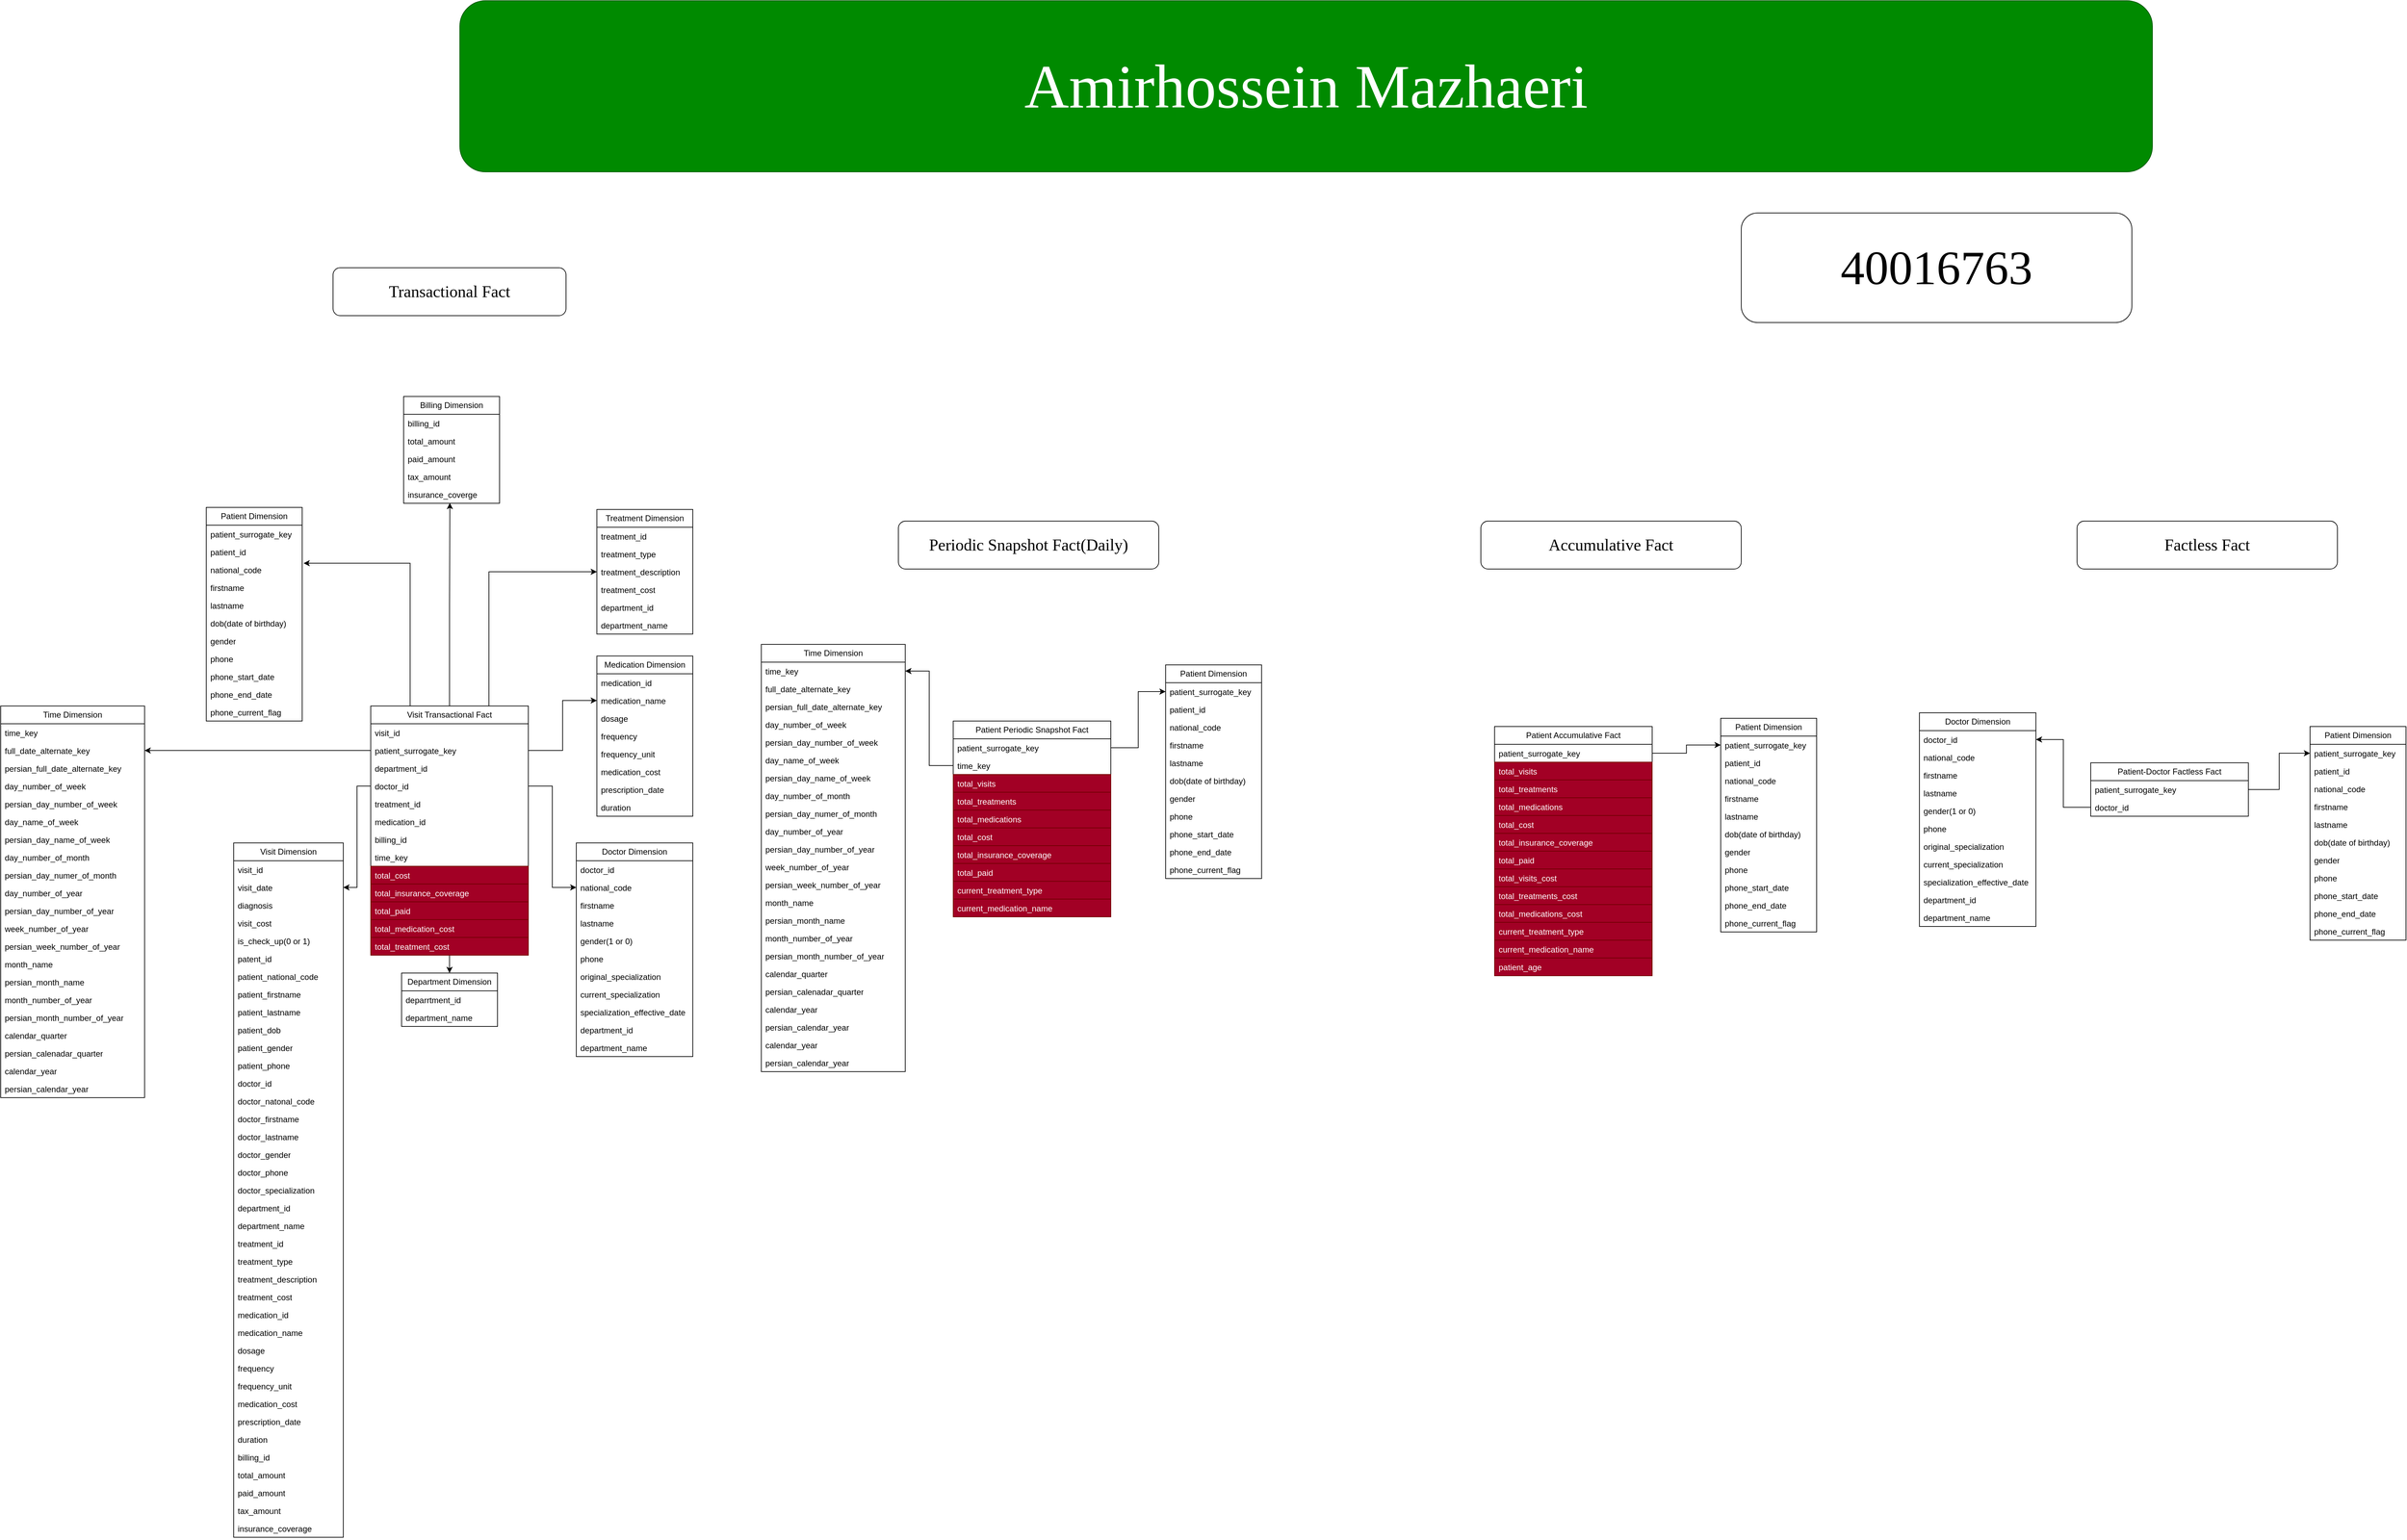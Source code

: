 <mxfile version="24.5.3" type="device">
  <diagram name="Page-1" id="-75GFIVih7POQPlXJFms">
    <mxGraphModel dx="2008" dy="1868" grid="1" gridSize="10" guides="1" tooltips="1" connect="1" arrows="1" fold="1" page="1" pageScale="1" pageWidth="850" pageHeight="1100" math="0" shadow="0">
      <root>
        <mxCell id="0" />
        <mxCell id="1" parent="0" />
        <mxCell id="0ac0bnoKInqjeHkQ1jjT-27" style="edgeStyle=orthogonalEdgeStyle;rounded=0;orthogonalLoop=1;jettySize=auto;html=1;exitX=0.75;exitY=0;exitDx=0;exitDy=0;entryX=0;entryY=0.5;entryDx=0;entryDy=0;" edge="1" parent="1" source="AvdGz1WXFj5qXZg6-xHI-1" target="0ac0bnoKInqjeHkQ1jjT-20">
          <mxGeometry relative="1" as="geometry" />
        </mxCell>
        <mxCell id="0ac0bnoKInqjeHkQ1jjT-184" style="edgeStyle=orthogonalEdgeStyle;rounded=0;orthogonalLoop=1;jettySize=auto;html=1;exitX=0.5;exitY=1;exitDx=0;exitDy=0;" edge="1" parent="1" source="AvdGz1WXFj5qXZg6-xHI-1" target="0ac0bnoKInqjeHkQ1jjT-1">
          <mxGeometry relative="1" as="geometry" />
        </mxCell>
        <mxCell id="AvdGz1WXFj5qXZg6-xHI-1" value="Visit Transactional Fact" style="swimlane;fontStyle=0;childLayout=stackLayout;horizontal=1;startSize=26;fillColor=none;horizontalStack=0;resizeParent=1;resizeParentMax=0;resizeLast=0;collapsible=1;marginBottom=0;whiteSpace=wrap;html=1;" parent="1" vertex="1">
          <mxGeometry x="330" y="320" width="230" height="364" as="geometry">
            <mxRectangle x="330" y="320" width="160" height="30" as="alternateBounds" />
          </mxGeometry>
        </mxCell>
        <mxCell id="AvdGz1WXFj5qXZg6-xHI-2" value="visit_id" style="text;strokeColor=none;fillColor=none;align=left;verticalAlign=top;spacingLeft=4;spacingRight=4;overflow=hidden;rotatable=0;points=[[0,0.5],[1,0.5]];portConstraint=eastwest;whiteSpace=wrap;html=1;" parent="AvdGz1WXFj5qXZg6-xHI-1" vertex="1">
          <mxGeometry y="26" width="230" height="26" as="geometry" />
        </mxCell>
        <mxCell id="AvdGz1WXFj5qXZg6-xHI-3" value="patient_surrogate_key" style="text;strokeColor=none;fillColor=none;align=left;verticalAlign=top;spacingLeft=4;spacingRight=4;overflow=hidden;rotatable=0;points=[[0,0.5],[1,0.5]];portConstraint=eastwest;whiteSpace=wrap;html=1;" parent="AvdGz1WXFj5qXZg6-xHI-1" vertex="1">
          <mxGeometry y="52" width="230" height="26" as="geometry" />
        </mxCell>
        <mxCell id="0ac0bnoKInqjeHkQ1jjT-6" value="department_id" style="text;strokeColor=none;fillColor=none;align=left;verticalAlign=top;spacingLeft=4;spacingRight=4;overflow=hidden;rotatable=0;points=[[0,0.5],[1,0.5]];portConstraint=eastwest;whiteSpace=wrap;html=1;" vertex="1" parent="AvdGz1WXFj5qXZg6-xHI-1">
          <mxGeometry y="78" width="230" height="26" as="geometry" />
        </mxCell>
        <mxCell id="AvdGz1WXFj5qXZg6-xHI-4" value="doctor_id" style="text;strokeColor=none;fillColor=none;align=left;verticalAlign=top;spacingLeft=4;spacingRight=4;overflow=hidden;rotatable=0;points=[[0,0.5],[1,0.5]];portConstraint=eastwest;whiteSpace=wrap;html=1;" parent="AvdGz1WXFj5qXZg6-xHI-1" vertex="1">
          <mxGeometry y="104" width="230" height="26" as="geometry" />
        </mxCell>
        <mxCell id="XWvo9iTaCNDZVtQyN0BC-13" value="treatment_id" style="text;strokeColor=none;fillColor=none;align=left;verticalAlign=top;spacingLeft=4;spacingRight=4;overflow=hidden;rotatable=0;points=[[0,0.5],[1,0.5]];portConstraint=eastwest;whiteSpace=wrap;html=1;" parent="AvdGz1WXFj5qXZg6-xHI-1" vertex="1">
          <mxGeometry y="130" width="230" height="26" as="geometry" />
        </mxCell>
        <mxCell id="XWvo9iTaCNDZVtQyN0BC-14" value="medication_id" style="text;strokeColor=none;fillColor=none;align=left;verticalAlign=top;spacingLeft=4;spacingRight=4;overflow=hidden;rotatable=0;points=[[0,0.5],[1,0.5]];portConstraint=eastwest;whiteSpace=wrap;html=1;" parent="AvdGz1WXFj5qXZg6-xHI-1" vertex="1">
          <mxGeometry y="156" width="230" height="26" as="geometry" />
        </mxCell>
        <mxCell id="0ac0bnoKInqjeHkQ1jjT-195" value="billing_id" style="text;strokeColor=none;fillColor=none;align=left;verticalAlign=top;spacingLeft=4;spacingRight=4;overflow=hidden;rotatable=0;points=[[0,0.5],[1,0.5]];portConstraint=eastwest;whiteSpace=wrap;html=1;" vertex="1" parent="AvdGz1WXFj5qXZg6-xHI-1">
          <mxGeometry y="182" width="230" height="26" as="geometry" />
        </mxCell>
        <mxCell id="XWvo9iTaCNDZVtQyN0BC-15" value="time_key" style="text;strokeColor=none;fillColor=none;align=left;verticalAlign=top;spacingLeft=4;spacingRight=4;overflow=hidden;rotatable=0;points=[[0,0.5],[1,0.5]];portConstraint=eastwest;whiteSpace=wrap;html=1;" parent="AvdGz1WXFj5qXZg6-xHI-1" vertex="1">
          <mxGeometry y="208" width="230" height="26" as="geometry" />
        </mxCell>
        <mxCell id="XWvo9iTaCNDZVtQyN0BC-54" value="total_cost" style="text;strokeColor=#6F0000;fillColor=#a20025;align=left;verticalAlign=top;spacingLeft=4;spacingRight=4;overflow=hidden;rotatable=0;points=[[0,0.5],[1,0.5]];portConstraint=eastwest;whiteSpace=wrap;html=1;fontColor=#ffffff;" parent="AvdGz1WXFj5qXZg6-xHI-1" vertex="1">
          <mxGeometry y="234" width="230" height="26" as="geometry" />
        </mxCell>
        <mxCell id="0ac0bnoKInqjeHkQ1jjT-182" value="total_insurance_coverage" style="text;strokeColor=#6F0000;fillColor=#a20025;align=left;verticalAlign=top;spacingLeft=4;spacingRight=4;overflow=hidden;rotatable=0;points=[[0,0.5],[1,0.5]];portConstraint=eastwest;whiteSpace=wrap;html=1;fontColor=#ffffff;" vertex="1" parent="AvdGz1WXFj5qXZg6-xHI-1">
          <mxGeometry y="260" width="230" height="26" as="geometry" />
        </mxCell>
        <mxCell id="0ac0bnoKInqjeHkQ1jjT-183" value="total_paid" style="text;strokeColor=#6F0000;fillColor=#a20025;align=left;verticalAlign=top;spacingLeft=4;spacingRight=4;overflow=hidden;rotatable=0;points=[[0,0.5],[1,0.5]];portConstraint=eastwest;whiteSpace=wrap;html=1;fontColor=#ffffff;" vertex="1" parent="AvdGz1WXFj5qXZg6-xHI-1">
          <mxGeometry y="286" width="230" height="26" as="geometry" />
        </mxCell>
        <mxCell id="XWvo9iTaCNDZVtQyN0BC-55" value="total_medication_cost" style="text;strokeColor=#6F0000;fillColor=#a20025;align=left;verticalAlign=top;spacingLeft=4;spacingRight=4;overflow=hidden;rotatable=0;points=[[0,0.5],[1,0.5]];portConstraint=eastwest;whiteSpace=wrap;html=1;fontColor=#ffffff;" parent="AvdGz1WXFj5qXZg6-xHI-1" vertex="1">
          <mxGeometry y="312" width="230" height="26" as="geometry" />
        </mxCell>
        <mxCell id="XWvo9iTaCNDZVtQyN0BC-56" value="total_treatment_cost" style="text;strokeColor=#6F0000;fillColor=#a20025;align=left;verticalAlign=top;spacingLeft=4;spacingRight=4;overflow=hidden;rotatable=0;points=[[0,0.5],[1,0.5]];portConstraint=eastwest;whiteSpace=wrap;html=1;fontColor=#ffffff;" parent="AvdGz1WXFj5qXZg6-xHI-1" vertex="1">
          <mxGeometry y="338" width="230" height="26" as="geometry" />
        </mxCell>
        <mxCell id="IU6v_o7Cx0FDg1T3YVRM-1" value="Time&lt;span style=&quot;background-color: initial;&quot;&gt;&amp;nbsp;Dimension&lt;/span&gt;" style="swimlane;fontStyle=0;childLayout=stackLayout;horizontal=1;startSize=26;fillColor=none;horizontalStack=0;resizeParent=1;resizeParentMax=0;resizeLast=0;collapsible=1;marginBottom=0;whiteSpace=wrap;html=1;" parent="1" vertex="1">
          <mxGeometry x="-210" y="320" width="210" height="572" as="geometry" />
        </mxCell>
        <mxCell id="IU6v_o7Cx0FDg1T3YVRM-2" value="time_key" style="text;strokeColor=none;fillColor=none;align=left;verticalAlign=top;spacingLeft=4;spacingRight=4;overflow=hidden;rotatable=0;points=[[0,0.5],[1,0.5]];portConstraint=eastwest;whiteSpace=wrap;html=1;" parent="IU6v_o7Cx0FDg1T3YVRM-1" vertex="1">
          <mxGeometry y="26" width="210" height="26" as="geometry" />
        </mxCell>
        <mxCell id="IU6v_o7Cx0FDg1T3YVRM-3" value="full_date_alternate_key" style="text;strokeColor=none;fillColor=none;align=left;verticalAlign=top;spacingLeft=4;spacingRight=4;overflow=hidden;rotatable=0;points=[[0,0.5],[1,0.5]];portConstraint=eastwest;whiteSpace=wrap;html=1;" parent="IU6v_o7Cx0FDg1T3YVRM-1" vertex="1">
          <mxGeometry y="52" width="210" height="26" as="geometry" />
        </mxCell>
        <mxCell id="IU6v_o7Cx0FDg1T3YVRM-4" value="persian_full_date_alternate_key" style="text;strokeColor=none;fillColor=none;align=left;verticalAlign=top;spacingLeft=4;spacingRight=4;overflow=hidden;rotatable=0;points=[[0,0.5],[1,0.5]];portConstraint=eastwest;whiteSpace=wrap;html=1;" parent="IU6v_o7Cx0FDg1T3YVRM-1" vertex="1">
          <mxGeometry y="78" width="210" height="26" as="geometry" />
        </mxCell>
        <mxCell id="0ac0bnoKInqjeHkQ1jjT-74" value="day_number_of_week" style="text;strokeColor=none;fillColor=none;align=left;verticalAlign=top;spacingLeft=4;spacingRight=4;overflow=hidden;rotatable=0;points=[[0,0.5],[1,0.5]];portConstraint=eastwest;whiteSpace=wrap;html=1;" vertex="1" parent="IU6v_o7Cx0FDg1T3YVRM-1">
          <mxGeometry y="104" width="210" height="26" as="geometry" />
        </mxCell>
        <mxCell id="0ac0bnoKInqjeHkQ1jjT-76" value="persian_day_number_of_week" style="text;strokeColor=none;fillColor=none;align=left;verticalAlign=top;spacingLeft=4;spacingRight=4;overflow=hidden;rotatable=0;points=[[0,0.5],[1,0.5]];portConstraint=eastwest;whiteSpace=wrap;html=1;" vertex="1" parent="IU6v_o7Cx0FDg1T3YVRM-1">
          <mxGeometry y="130" width="210" height="26" as="geometry" />
        </mxCell>
        <mxCell id="0ac0bnoKInqjeHkQ1jjT-77" value="day_name_of_week" style="text;strokeColor=none;fillColor=none;align=left;verticalAlign=top;spacingLeft=4;spacingRight=4;overflow=hidden;rotatable=0;points=[[0,0.5],[1,0.5]];portConstraint=eastwest;whiteSpace=wrap;html=1;" vertex="1" parent="IU6v_o7Cx0FDg1T3YVRM-1">
          <mxGeometry y="156" width="210" height="26" as="geometry" />
        </mxCell>
        <mxCell id="0ac0bnoKInqjeHkQ1jjT-78" value="persian_day_name_of_week" style="text;strokeColor=none;fillColor=none;align=left;verticalAlign=top;spacingLeft=4;spacingRight=4;overflow=hidden;rotatable=0;points=[[0,0.5],[1,0.5]];portConstraint=eastwest;whiteSpace=wrap;html=1;" vertex="1" parent="IU6v_o7Cx0FDg1T3YVRM-1">
          <mxGeometry y="182" width="210" height="26" as="geometry" />
        </mxCell>
        <mxCell id="0ac0bnoKInqjeHkQ1jjT-79" value="day_number_of_month" style="text;strokeColor=none;fillColor=none;align=left;verticalAlign=top;spacingLeft=4;spacingRight=4;overflow=hidden;rotatable=0;points=[[0,0.5],[1,0.5]];portConstraint=eastwest;whiteSpace=wrap;html=1;" vertex="1" parent="IU6v_o7Cx0FDg1T3YVRM-1">
          <mxGeometry y="208" width="210" height="26" as="geometry" />
        </mxCell>
        <mxCell id="0ac0bnoKInqjeHkQ1jjT-80" value="persian_day_numer_of_month" style="text;strokeColor=none;fillColor=none;align=left;verticalAlign=top;spacingLeft=4;spacingRight=4;overflow=hidden;rotatable=0;points=[[0,0.5],[1,0.5]];portConstraint=eastwest;whiteSpace=wrap;html=1;" vertex="1" parent="IU6v_o7Cx0FDg1T3YVRM-1">
          <mxGeometry y="234" width="210" height="26" as="geometry" />
        </mxCell>
        <mxCell id="0ac0bnoKInqjeHkQ1jjT-81" value="day_number_of_year" style="text;strokeColor=none;fillColor=none;align=left;verticalAlign=top;spacingLeft=4;spacingRight=4;overflow=hidden;rotatable=0;points=[[0,0.5],[1,0.5]];portConstraint=eastwest;whiteSpace=wrap;html=1;" vertex="1" parent="IU6v_o7Cx0FDg1T3YVRM-1">
          <mxGeometry y="260" width="210" height="26" as="geometry" />
        </mxCell>
        <mxCell id="0ac0bnoKInqjeHkQ1jjT-82" value="persian_day_number_of_year" style="text;strokeColor=none;fillColor=none;align=left;verticalAlign=top;spacingLeft=4;spacingRight=4;overflow=hidden;rotatable=0;points=[[0,0.5],[1,0.5]];portConstraint=eastwest;whiteSpace=wrap;html=1;" vertex="1" parent="IU6v_o7Cx0FDg1T3YVRM-1">
          <mxGeometry y="286" width="210" height="26" as="geometry" />
        </mxCell>
        <mxCell id="0ac0bnoKInqjeHkQ1jjT-83" value="week_number_of_year" style="text;strokeColor=none;fillColor=none;align=left;verticalAlign=top;spacingLeft=4;spacingRight=4;overflow=hidden;rotatable=0;points=[[0,0.5],[1,0.5]];portConstraint=eastwest;whiteSpace=wrap;html=1;" vertex="1" parent="IU6v_o7Cx0FDg1T3YVRM-1">
          <mxGeometry y="312" width="210" height="26" as="geometry" />
        </mxCell>
        <mxCell id="0ac0bnoKInqjeHkQ1jjT-84" value="persian_week_number_of_year" style="text;strokeColor=none;fillColor=none;align=left;verticalAlign=top;spacingLeft=4;spacingRight=4;overflow=hidden;rotatable=0;points=[[0,0.5],[1,0.5]];portConstraint=eastwest;whiteSpace=wrap;html=1;" vertex="1" parent="IU6v_o7Cx0FDg1T3YVRM-1">
          <mxGeometry y="338" width="210" height="26" as="geometry" />
        </mxCell>
        <mxCell id="0ac0bnoKInqjeHkQ1jjT-85" value="month_name" style="text;strokeColor=none;fillColor=none;align=left;verticalAlign=top;spacingLeft=4;spacingRight=4;overflow=hidden;rotatable=0;points=[[0,0.5],[1,0.5]];portConstraint=eastwest;whiteSpace=wrap;html=1;" vertex="1" parent="IU6v_o7Cx0FDg1T3YVRM-1">
          <mxGeometry y="364" width="210" height="26" as="geometry" />
        </mxCell>
        <mxCell id="0ac0bnoKInqjeHkQ1jjT-86" value="persian_month_name" style="text;strokeColor=none;fillColor=none;align=left;verticalAlign=top;spacingLeft=4;spacingRight=4;overflow=hidden;rotatable=0;points=[[0,0.5],[1,0.5]];portConstraint=eastwest;whiteSpace=wrap;html=1;" vertex="1" parent="IU6v_o7Cx0FDg1T3YVRM-1">
          <mxGeometry y="390" width="210" height="26" as="geometry" />
        </mxCell>
        <mxCell id="0ac0bnoKInqjeHkQ1jjT-87" value="month_number_of_year" style="text;strokeColor=none;fillColor=none;align=left;verticalAlign=top;spacingLeft=4;spacingRight=4;overflow=hidden;rotatable=0;points=[[0,0.5],[1,0.5]];portConstraint=eastwest;whiteSpace=wrap;html=1;" vertex="1" parent="IU6v_o7Cx0FDg1T3YVRM-1">
          <mxGeometry y="416" width="210" height="26" as="geometry" />
        </mxCell>
        <mxCell id="0ac0bnoKInqjeHkQ1jjT-88" value="persian_month_number_of_year" style="text;strokeColor=none;fillColor=none;align=left;verticalAlign=top;spacingLeft=4;spacingRight=4;overflow=hidden;rotatable=0;points=[[0,0.5],[1,0.5]];portConstraint=eastwest;whiteSpace=wrap;html=1;" vertex="1" parent="IU6v_o7Cx0FDg1T3YVRM-1">
          <mxGeometry y="442" width="210" height="26" as="geometry" />
        </mxCell>
        <mxCell id="0ac0bnoKInqjeHkQ1jjT-90" value="calendar_quarter" style="text;strokeColor=none;fillColor=none;align=left;verticalAlign=top;spacingLeft=4;spacingRight=4;overflow=hidden;rotatable=0;points=[[0,0.5],[1,0.5]];portConstraint=eastwest;whiteSpace=wrap;html=1;" vertex="1" parent="IU6v_o7Cx0FDg1T3YVRM-1">
          <mxGeometry y="468" width="210" height="26" as="geometry" />
        </mxCell>
        <mxCell id="0ac0bnoKInqjeHkQ1jjT-91" value="persian_calenadar_quarter" style="text;strokeColor=none;fillColor=none;align=left;verticalAlign=top;spacingLeft=4;spacingRight=4;overflow=hidden;rotatable=0;points=[[0,0.5],[1,0.5]];portConstraint=eastwest;whiteSpace=wrap;html=1;" vertex="1" parent="IU6v_o7Cx0FDg1T3YVRM-1">
          <mxGeometry y="494" width="210" height="26" as="geometry" />
        </mxCell>
        <mxCell id="0ac0bnoKInqjeHkQ1jjT-92" value="calendar_year" style="text;strokeColor=none;fillColor=none;align=left;verticalAlign=top;spacingLeft=4;spacingRight=4;overflow=hidden;rotatable=0;points=[[0,0.5],[1,0.5]];portConstraint=eastwest;whiteSpace=wrap;html=1;" vertex="1" parent="IU6v_o7Cx0FDg1T3YVRM-1">
          <mxGeometry y="520" width="210" height="26" as="geometry" />
        </mxCell>
        <mxCell id="0ac0bnoKInqjeHkQ1jjT-93" value="persian_calendar_year" style="text;strokeColor=none;fillColor=none;align=left;verticalAlign=top;spacingLeft=4;spacingRight=4;overflow=hidden;rotatable=0;points=[[0,0.5],[1,0.5]];portConstraint=eastwest;whiteSpace=wrap;html=1;" vertex="1" parent="IU6v_o7Cx0FDg1T3YVRM-1">
          <mxGeometry y="546" width="210" height="26" as="geometry" />
        </mxCell>
        <mxCell id="IU6v_o7Cx0FDg1T3YVRM-5" value="Visit Dimension" style="swimlane;fontStyle=0;childLayout=stackLayout;horizontal=1;startSize=26;fillColor=none;horizontalStack=0;resizeParent=1;resizeParentMax=0;resizeLast=0;collapsible=1;marginBottom=0;whiteSpace=wrap;html=1;" parent="1" vertex="1">
          <mxGeometry x="130" y="520" width="160" height="1014" as="geometry" />
        </mxCell>
        <mxCell id="IU6v_o7Cx0FDg1T3YVRM-6" value="visit_id" style="text;strokeColor=none;fillColor=none;align=left;verticalAlign=top;spacingLeft=4;spacingRight=4;overflow=hidden;rotatable=0;points=[[0,0.5],[1,0.5]];portConstraint=eastwest;whiteSpace=wrap;html=1;" parent="IU6v_o7Cx0FDg1T3YVRM-5" vertex="1">
          <mxGeometry y="26" width="160" height="26" as="geometry" />
        </mxCell>
        <mxCell id="IU6v_o7Cx0FDg1T3YVRM-7" value="visit_date" style="text;strokeColor=none;fillColor=none;align=left;verticalAlign=top;spacingLeft=4;spacingRight=4;overflow=hidden;rotatable=0;points=[[0,0.5],[1,0.5]];portConstraint=eastwest;whiteSpace=wrap;html=1;" parent="IU6v_o7Cx0FDg1T3YVRM-5" vertex="1">
          <mxGeometry y="52" width="160" height="26" as="geometry" />
        </mxCell>
        <mxCell id="IU6v_o7Cx0FDg1T3YVRM-8" value="diagnosis" style="text;strokeColor=none;fillColor=none;align=left;verticalAlign=top;spacingLeft=4;spacingRight=4;overflow=hidden;rotatable=0;points=[[0,0.5],[1,0.5]];portConstraint=eastwest;whiteSpace=wrap;html=1;" parent="IU6v_o7Cx0FDg1T3YVRM-5" vertex="1">
          <mxGeometry y="78" width="160" height="26" as="geometry" />
        </mxCell>
        <mxCell id="0ac0bnoKInqjeHkQ1jjT-35" value="visit_cost" style="text;strokeColor=none;fillColor=none;align=left;verticalAlign=top;spacingLeft=4;spacingRight=4;overflow=hidden;rotatable=0;points=[[0,0.5],[1,0.5]];portConstraint=eastwest;whiteSpace=wrap;html=1;" vertex="1" parent="IU6v_o7Cx0FDg1T3YVRM-5">
          <mxGeometry y="104" width="160" height="26" as="geometry" />
        </mxCell>
        <mxCell id="0ac0bnoKInqjeHkQ1jjT-36" value="is_check_up(0 or 1)" style="text;strokeColor=none;fillColor=none;align=left;verticalAlign=top;spacingLeft=4;spacingRight=4;overflow=hidden;rotatable=0;points=[[0,0.5],[1,0.5]];portConstraint=eastwest;whiteSpace=wrap;html=1;" vertex="1" parent="IU6v_o7Cx0FDg1T3YVRM-5">
          <mxGeometry y="130" width="160" height="26" as="geometry" />
        </mxCell>
        <mxCell id="0ac0bnoKInqjeHkQ1jjT-37" value="patent_id" style="text;strokeColor=none;fillColor=none;align=left;verticalAlign=top;spacingLeft=4;spacingRight=4;overflow=hidden;rotatable=0;points=[[0,0.5],[1,0.5]];portConstraint=eastwest;whiteSpace=wrap;html=1;" vertex="1" parent="IU6v_o7Cx0FDg1T3YVRM-5">
          <mxGeometry y="156" width="160" height="26" as="geometry" />
        </mxCell>
        <mxCell id="0ac0bnoKInqjeHkQ1jjT-38" value="patient_national_code" style="text;strokeColor=none;fillColor=none;align=left;verticalAlign=top;spacingLeft=4;spacingRight=4;overflow=hidden;rotatable=0;points=[[0,0.5],[1,0.5]];portConstraint=eastwest;whiteSpace=wrap;html=1;" vertex="1" parent="IU6v_o7Cx0FDg1T3YVRM-5">
          <mxGeometry y="182" width="160" height="26" as="geometry" />
        </mxCell>
        <mxCell id="0ac0bnoKInqjeHkQ1jjT-39" value="patient_firstname" style="text;strokeColor=none;fillColor=none;align=left;verticalAlign=top;spacingLeft=4;spacingRight=4;overflow=hidden;rotatable=0;points=[[0,0.5],[1,0.5]];portConstraint=eastwest;whiteSpace=wrap;html=1;" vertex="1" parent="IU6v_o7Cx0FDg1T3YVRM-5">
          <mxGeometry y="208" width="160" height="26" as="geometry" />
        </mxCell>
        <mxCell id="0ac0bnoKInqjeHkQ1jjT-40" value="patient_lastname" style="text;strokeColor=none;fillColor=none;align=left;verticalAlign=top;spacingLeft=4;spacingRight=4;overflow=hidden;rotatable=0;points=[[0,0.5],[1,0.5]];portConstraint=eastwest;whiteSpace=wrap;html=1;" vertex="1" parent="IU6v_o7Cx0FDg1T3YVRM-5">
          <mxGeometry y="234" width="160" height="26" as="geometry" />
        </mxCell>
        <mxCell id="0ac0bnoKInqjeHkQ1jjT-41" value="patient_dob" style="text;strokeColor=none;fillColor=none;align=left;verticalAlign=top;spacingLeft=4;spacingRight=4;overflow=hidden;rotatable=0;points=[[0,0.5],[1,0.5]];portConstraint=eastwest;whiteSpace=wrap;html=1;" vertex="1" parent="IU6v_o7Cx0FDg1T3YVRM-5">
          <mxGeometry y="260" width="160" height="26" as="geometry" />
        </mxCell>
        <mxCell id="0ac0bnoKInqjeHkQ1jjT-42" value="patient_gender" style="text;strokeColor=none;fillColor=none;align=left;verticalAlign=top;spacingLeft=4;spacingRight=4;overflow=hidden;rotatable=0;points=[[0,0.5],[1,0.5]];portConstraint=eastwest;whiteSpace=wrap;html=1;" vertex="1" parent="IU6v_o7Cx0FDg1T3YVRM-5">
          <mxGeometry y="286" width="160" height="26" as="geometry" />
        </mxCell>
        <mxCell id="0ac0bnoKInqjeHkQ1jjT-44" value="patient_phone" style="text;strokeColor=none;fillColor=none;align=left;verticalAlign=top;spacingLeft=4;spacingRight=4;overflow=hidden;rotatable=0;points=[[0,0.5],[1,0.5]];portConstraint=eastwest;whiteSpace=wrap;html=1;" vertex="1" parent="IU6v_o7Cx0FDg1T3YVRM-5">
          <mxGeometry y="312" width="160" height="26" as="geometry" />
        </mxCell>
        <mxCell id="0ac0bnoKInqjeHkQ1jjT-45" value="doctor_id" style="text;strokeColor=none;fillColor=none;align=left;verticalAlign=top;spacingLeft=4;spacingRight=4;overflow=hidden;rotatable=0;points=[[0,0.5],[1,0.5]];portConstraint=eastwest;whiteSpace=wrap;html=1;" vertex="1" parent="IU6v_o7Cx0FDg1T3YVRM-5">
          <mxGeometry y="338" width="160" height="26" as="geometry" />
        </mxCell>
        <mxCell id="0ac0bnoKInqjeHkQ1jjT-186" value="doctor_natonal_code" style="text;strokeColor=none;fillColor=none;align=left;verticalAlign=top;spacingLeft=4;spacingRight=4;overflow=hidden;rotatable=0;points=[[0,0.5],[1,0.5]];portConstraint=eastwest;whiteSpace=wrap;html=1;" vertex="1" parent="IU6v_o7Cx0FDg1T3YVRM-5">
          <mxGeometry y="364" width="160" height="26" as="geometry" />
        </mxCell>
        <mxCell id="0ac0bnoKInqjeHkQ1jjT-46" value="doctor_firstname" style="text;strokeColor=none;fillColor=none;align=left;verticalAlign=top;spacingLeft=4;spacingRight=4;overflow=hidden;rotatable=0;points=[[0,0.5],[1,0.5]];portConstraint=eastwest;whiteSpace=wrap;html=1;" vertex="1" parent="IU6v_o7Cx0FDg1T3YVRM-5">
          <mxGeometry y="390" width="160" height="26" as="geometry" />
        </mxCell>
        <mxCell id="0ac0bnoKInqjeHkQ1jjT-47" value="doctor_lastname" style="text;strokeColor=none;fillColor=none;align=left;verticalAlign=top;spacingLeft=4;spacingRight=4;overflow=hidden;rotatable=0;points=[[0,0.5],[1,0.5]];portConstraint=eastwest;whiteSpace=wrap;html=1;" vertex="1" parent="IU6v_o7Cx0FDg1T3YVRM-5">
          <mxGeometry y="416" width="160" height="26" as="geometry" />
        </mxCell>
        <mxCell id="0ac0bnoKInqjeHkQ1jjT-48" value="doctor_gender" style="text;strokeColor=none;fillColor=none;align=left;verticalAlign=top;spacingLeft=4;spacingRight=4;overflow=hidden;rotatable=0;points=[[0,0.5],[1,0.5]];portConstraint=eastwest;whiteSpace=wrap;html=1;" vertex="1" parent="IU6v_o7Cx0FDg1T3YVRM-5">
          <mxGeometry y="442" width="160" height="26" as="geometry" />
        </mxCell>
        <mxCell id="0ac0bnoKInqjeHkQ1jjT-49" value="doctor_phone" style="text;strokeColor=none;fillColor=none;align=left;verticalAlign=top;spacingLeft=4;spacingRight=4;overflow=hidden;rotatable=0;points=[[0,0.5],[1,0.5]];portConstraint=eastwest;whiteSpace=wrap;html=1;" vertex="1" parent="IU6v_o7Cx0FDg1T3YVRM-5">
          <mxGeometry y="468" width="160" height="26" as="geometry" />
        </mxCell>
        <mxCell id="0ac0bnoKInqjeHkQ1jjT-50" value="doctor_specialization" style="text;strokeColor=none;fillColor=none;align=left;verticalAlign=top;spacingLeft=4;spacingRight=4;overflow=hidden;rotatable=0;points=[[0,0.5],[1,0.5]];portConstraint=eastwest;whiteSpace=wrap;html=1;" vertex="1" parent="IU6v_o7Cx0FDg1T3YVRM-5">
          <mxGeometry y="494" width="160" height="26" as="geometry" />
        </mxCell>
        <mxCell id="0ac0bnoKInqjeHkQ1jjT-51" value="department_id" style="text;strokeColor=none;fillColor=none;align=left;verticalAlign=top;spacingLeft=4;spacingRight=4;overflow=hidden;rotatable=0;points=[[0,0.5],[1,0.5]];portConstraint=eastwest;whiteSpace=wrap;html=1;" vertex="1" parent="IU6v_o7Cx0FDg1T3YVRM-5">
          <mxGeometry y="520" width="160" height="26" as="geometry" />
        </mxCell>
        <mxCell id="0ac0bnoKInqjeHkQ1jjT-52" value="department_name" style="text;strokeColor=none;fillColor=none;align=left;verticalAlign=top;spacingLeft=4;spacingRight=4;overflow=hidden;rotatable=0;points=[[0,0.5],[1,0.5]];portConstraint=eastwest;whiteSpace=wrap;html=1;" vertex="1" parent="IU6v_o7Cx0FDg1T3YVRM-5">
          <mxGeometry y="546" width="160" height="26" as="geometry" />
        </mxCell>
        <mxCell id="0ac0bnoKInqjeHkQ1jjT-53" value="treatment_id" style="text;strokeColor=none;fillColor=none;align=left;verticalAlign=top;spacingLeft=4;spacingRight=4;overflow=hidden;rotatable=0;points=[[0,0.5],[1,0.5]];portConstraint=eastwest;whiteSpace=wrap;html=1;" vertex="1" parent="IU6v_o7Cx0FDg1T3YVRM-5">
          <mxGeometry y="572" width="160" height="26" as="geometry" />
        </mxCell>
        <mxCell id="0ac0bnoKInqjeHkQ1jjT-54" value="treatment_type" style="text;strokeColor=none;fillColor=none;align=left;verticalAlign=top;spacingLeft=4;spacingRight=4;overflow=hidden;rotatable=0;points=[[0,0.5],[1,0.5]];portConstraint=eastwest;whiteSpace=wrap;html=1;" vertex="1" parent="IU6v_o7Cx0FDg1T3YVRM-5">
          <mxGeometry y="598" width="160" height="26" as="geometry" />
        </mxCell>
        <mxCell id="0ac0bnoKInqjeHkQ1jjT-55" value="treatment_description" style="text;strokeColor=none;fillColor=none;align=left;verticalAlign=top;spacingLeft=4;spacingRight=4;overflow=hidden;rotatable=0;points=[[0,0.5],[1,0.5]];portConstraint=eastwest;whiteSpace=wrap;html=1;" vertex="1" parent="IU6v_o7Cx0FDg1T3YVRM-5">
          <mxGeometry y="624" width="160" height="26" as="geometry" />
        </mxCell>
        <mxCell id="0ac0bnoKInqjeHkQ1jjT-56" value="treatment_cost" style="text;strokeColor=none;fillColor=none;align=left;verticalAlign=top;spacingLeft=4;spacingRight=4;overflow=hidden;rotatable=0;points=[[0,0.5],[1,0.5]];portConstraint=eastwest;whiteSpace=wrap;html=1;" vertex="1" parent="IU6v_o7Cx0FDg1T3YVRM-5">
          <mxGeometry y="650" width="160" height="26" as="geometry" />
        </mxCell>
        <mxCell id="0ac0bnoKInqjeHkQ1jjT-57" value="medication_id" style="text;strokeColor=none;fillColor=none;align=left;verticalAlign=top;spacingLeft=4;spacingRight=4;overflow=hidden;rotatable=0;points=[[0,0.5],[1,0.5]];portConstraint=eastwest;whiteSpace=wrap;html=1;" vertex="1" parent="IU6v_o7Cx0FDg1T3YVRM-5">
          <mxGeometry y="676" width="160" height="26" as="geometry" />
        </mxCell>
        <mxCell id="0ac0bnoKInqjeHkQ1jjT-59" value="medication_name" style="text;strokeColor=none;fillColor=none;align=left;verticalAlign=top;spacingLeft=4;spacingRight=4;overflow=hidden;rotatable=0;points=[[0,0.5],[1,0.5]];portConstraint=eastwest;whiteSpace=wrap;html=1;" vertex="1" parent="IU6v_o7Cx0FDg1T3YVRM-5">
          <mxGeometry y="702" width="160" height="26" as="geometry" />
        </mxCell>
        <mxCell id="0ac0bnoKInqjeHkQ1jjT-60" value="dosage" style="text;strokeColor=none;fillColor=none;align=left;verticalAlign=top;spacingLeft=4;spacingRight=4;overflow=hidden;rotatable=0;points=[[0,0.5],[1,0.5]];portConstraint=eastwest;whiteSpace=wrap;html=1;" vertex="1" parent="IU6v_o7Cx0FDg1T3YVRM-5">
          <mxGeometry y="728" width="160" height="26" as="geometry" />
        </mxCell>
        <mxCell id="0ac0bnoKInqjeHkQ1jjT-61" value="frequency" style="text;strokeColor=none;fillColor=none;align=left;verticalAlign=top;spacingLeft=4;spacingRight=4;overflow=hidden;rotatable=0;points=[[0,0.5],[1,0.5]];portConstraint=eastwest;whiteSpace=wrap;html=1;" vertex="1" parent="IU6v_o7Cx0FDg1T3YVRM-5">
          <mxGeometry y="754" width="160" height="26" as="geometry" />
        </mxCell>
        <mxCell id="0ac0bnoKInqjeHkQ1jjT-62" value="frequency_unit" style="text;strokeColor=none;fillColor=none;align=left;verticalAlign=top;spacingLeft=4;spacingRight=4;overflow=hidden;rotatable=0;points=[[0,0.5],[1,0.5]];portConstraint=eastwest;whiteSpace=wrap;html=1;" vertex="1" parent="IU6v_o7Cx0FDg1T3YVRM-5">
          <mxGeometry y="780" width="160" height="26" as="geometry" />
        </mxCell>
        <mxCell id="0ac0bnoKInqjeHkQ1jjT-63" value="medication_cost" style="text;strokeColor=none;fillColor=none;align=left;verticalAlign=top;spacingLeft=4;spacingRight=4;overflow=hidden;rotatable=0;points=[[0,0.5],[1,0.5]];portConstraint=eastwest;whiteSpace=wrap;html=1;" vertex="1" parent="IU6v_o7Cx0FDg1T3YVRM-5">
          <mxGeometry y="806" width="160" height="26" as="geometry" />
        </mxCell>
        <mxCell id="0ac0bnoKInqjeHkQ1jjT-64" value="prescription_date" style="text;strokeColor=none;fillColor=none;align=left;verticalAlign=top;spacingLeft=4;spacingRight=4;overflow=hidden;rotatable=0;points=[[0,0.5],[1,0.5]];portConstraint=eastwest;whiteSpace=wrap;html=1;" vertex="1" parent="IU6v_o7Cx0FDg1T3YVRM-5">
          <mxGeometry y="832" width="160" height="26" as="geometry" />
        </mxCell>
        <mxCell id="0ac0bnoKInqjeHkQ1jjT-65" value="duration" style="text;strokeColor=none;fillColor=none;align=left;verticalAlign=top;spacingLeft=4;spacingRight=4;overflow=hidden;rotatable=0;points=[[0,0.5],[1,0.5]];portConstraint=eastwest;whiteSpace=wrap;html=1;" vertex="1" parent="IU6v_o7Cx0FDg1T3YVRM-5">
          <mxGeometry y="858" width="160" height="26" as="geometry" />
        </mxCell>
        <mxCell id="0ac0bnoKInqjeHkQ1jjT-66" value="billing_id" style="text;strokeColor=none;fillColor=none;align=left;verticalAlign=top;spacingLeft=4;spacingRight=4;overflow=hidden;rotatable=0;points=[[0,0.5],[1,0.5]];portConstraint=eastwest;whiteSpace=wrap;html=1;" vertex="1" parent="IU6v_o7Cx0FDg1T3YVRM-5">
          <mxGeometry y="884" width="160" height="26" as="geometry" />
        </mxCell>
        <mxCell id="0ac0bnoKInqjeHkQ1jjT-67" value="total_amount" style="text;strokeColor=none;fillColor=none;align=left;verticalAlign=top;spacingLeft=4;spacingRight=4;overflow=hidden;rotatable=0;points=[[0,0.5],[1,0.5]];portConstraint=eastwest;whiteSpace=wrap;html=1;" vertex="1" parent="IU6v_o7Cx0FDg1T3YVRM-5">
          <mxGeometry y="910" width="160" height="26" as="geometry" />
        </mxCell>
        <mxCell id="0ac0bnoKInqjeHkQ1jjT-68" value="paid_amount" style="text;strokeColor=none;fillColor=none;align=left;verticalAlign=top;spacingLeft=4;spacingRight=4;overflow=hidden;rotatable=0;points=[[0,0.5],[1,0.5]];portConstraint=eastwest;whiteSpace=wrap;html=1;" vertex="1" parent="IU6v_o7Cx0FDg1T3YVRM-5">
          <mxGeometry y="936" width="160" height="26" as="geometry" />
        </mxCell>
        <mxCell id="0ac0bnoKInqjeHkQ1jjT-69" value="tax_amount" style="text;strokeColor=none;fillColor=none;align=left;verticalAlign=top;spacingLeft=4;spacingRight=4;overflow=hidden;rotatable=0;points=[[0,0.5],[1,0.5]];portConstraint=eastwest;whiteSpace=wrap;html=1;" vertex="1" parent="IU6v_o7Cx0FDg1T3YVRM-5">
          <mxGeometry y="962" width="160" height="26" as="geometry" />
        </mxCell>
        <mxCell id="0ac0bnoKInqjeHkQ1jjT-70" value="insurance_coverage" style="text;strokeColor=none;fillColor=none;align=left;verticalAlign=top;spacingLeft=4;spacingRight=4;overflow=hidden;rotatable=0;points=[[0,0.5],[1,0.5]];portConstraint=eastwest;whiteSpace=wrap;html=1;" vertex="1" parent="IU6v_o7Cx0FDg1T3YVRM-5">
          <mxGeometry y="988" width="160" height="26" as="geometry" />
        </mxCell>
        <mxCell id="IU6v_o7Cx0FDg1T3YVRM-9" value="Doctor Dimension" style="swimlane;fontStyle=0;childLayout=stackLayout;horizontal=1;startSize=26;fillColor=none;horizontalStack=0;resizeParent=1;resizeParentMax=0;resizeLast=0;collapsible=1;marginBottom=0;whiteSpace=wrap;html=1;" parent="1" vertex="1">
          <mxGeometry x="630" y="520" width="170" height="312" as="geometry" />
        </mxCell>
        <mxCell id="IU6v_o7Cx0FDg1T3YVRM-10" value="doctor_id" style="text;strokeColor=none;fillColor=none;align=left;verticalAlign=top;spacingLeft=4;spacingRight=4;overflow=hidden;rotatable=0;points=[[0,0.5],[1,0.5]];portConstraint=eastwest;whiteSpace=wrap;html=1;" parent="IU6v_o7Cx0FDg1T3YVRM-9" vertex="1">
          <mxGeometry y="26" width="170" height="26" as="geometry" />
        </mxCell>
        <mxCell id="IU6v_o7Cx0FDg1T3YVRM-11" value="national_code" style="text;strokeColor=none;fillColor=none;align=left;verticalAlign=top;spacingLeft=4;spacingRight=4;overflow=hidden;rotatable=0;points=[[0,0.5],[1,0.5]];portConstraint=eastwest;whiteSpace=wrap;html=1;" parent="IU6v_o7Cx0FDg1T3YVRM-9" vertex="1">
          <mxGeometry y="52" width="170" height="26" as="geometry" />
        </mxCell>
        <mxCell id="IU6v_o7Cx0FDg1T3YVRM-12" value="firstname" style="text;strokeColor=none;fillColor=none;align=left;verticalAlign=top;spacingLeft=4;spacingRight=4;overflow=hidden;rotatable=0;points=[[0,0.5],[1,0.5]];portConstraint=eastwest;whiteSpace=wrap;html=1;" parent="IU6v_o7Cx0FDg1T3YVRM-9" vertex="1">
          <mxGeometry y="78" width="170" height="26" as="geometry" />
        </mxCell>
        <mxCell id="0ac0bnoKInqjeHkQ1jjT-14" value="lastname" style="text;strokeColor=none;fillColor=none;align=left;verticalAlign=top;spacingLeft=4;spacingRight=4;overflow=hidden;rotatable=0;points=[[0,0.5],[1,0.5]];portConstraint=eastwest;whiteSpace=wrap;html=1;" vertex="1" parent="IU6v_o7Cx0FDg1T3YVRM-9">
          <mxGeometry y="104" width="170" height="26" as="geometry" />
        </mxCell>
        <mxCell id="0ac0bnoKInqjeHkQ1jjT-15" value="gender(1 or 0)" style="text;strokeColor=none;fillColor=none;align=left;verticalAlign=top;spacingLeft=4;spacingRight=4;overflow=hidden;rotatable=0;points=[[0,0.5],[1,0.5]];portConstraint=eastwest;whiteSpace=wrap;html=1;" vertex="1" parent="IU6v_o7Cx0FDg1T3YVRM-9">
          <mxGeometry y="130" width="170" height="26" as="geometry" />
        </mxCell>
        <mxCell id="0ac0bnoKInqjeHkQ1jjT-16" value="phone" style="text;strokeColor=none;fillColor=none;align=left;verticalAlign=top;spacingLeft=4;spacingRight=4;overflow=hidden;rotatable=0;points=[[0,0.5],[1,0.5]];portConstraint=eastwest;whiteSpace=wrap;html=1;" vertex="1" parent="IU6v_o7Cx0FDg1T3YVRM-9">
          <mxGeometry y="156" width="170" height="26" as="geometry" />
        </mxCell>
        <mxCell id="0ac0bnoKInqjeHkQ1jjT-17" value="original_specialization" style="text;strokeColor=none;fillColor=none;align=left;verticalAlign=top;spacingLeft=4;spacingRight=4;overflow=hidden;rotatable=0;points=[[0,0.5],[1,0.5]];portConstraint=eastwest;whiteSpace=wrap;html=1;" vertex="1" parent="IU6v_o7Cx0FDg1T3YVRM-9">
          <mxGeometry y="182" width="170" height="26" as="geometry" />
        </mxCell>
        <mxCell id="0ac0bnoKInqjeHkQ1jjT-99" value="current_specialization" style="text;strokeColor=none;fillColor=none;align=left;verticalAlign=top;spacingLeft=4;spacingRight=4;overflow=hidden;rotatable=0;points=[[0,0.5],[1,0.5]];portConstraint=eastwest;whiteSpace=wrap;html=1;" vertex="1" parent="IU6v_o7Cx0FDg1T3YVRM-9">
          <mxGeometry y="208" width="170" height="26" as="geometry" />
        </mxCell>
        <mxCell id="0ac0bnoKInqjeHkQ1jjT-100" value="specialization_effective_date" style="text;strokeColor=none;fillColor=none;align=left;verticalAlign=top;spacingLeft=4;spacingRight=4;overflow=hidden;rotatable=0;points=[[0,0.5],[1,0.5]];portConstraint=eastwest;whiteSpace=wrap;html=1;" vertex="1" parent="IU6v_o7Cx0FDg1T3YVRM-9">
          <mxGeometry y="234" width="170" height="26" as="geometry" />
        </mxCell>
        <mxCell id="0ac0bnoKInqjeHkQ1jjT-18" value="department_id" style="text;strokeColor=none;fillColor=none;align=left;verticalAlign=top;spacingLeft=4;spacingRight=4;overflow=hidden;rotatable=0;points=[[0,0.5],[1,0.5]];portConstraint=eastwest;whiteSpace=wrap;html=1;" vertex="1" parent="IU6v_o7Cx0FDg1T3YVRM-9">
          <mxGeometry y="260" width="170" height="26" as="geometry" />
        </mxCell>
        <mxCell id="0ac0bnoKInqjeHkQ1jjT-19" value="department_name" style="text;strokeColor=none;fillColor=none;align=left;verticalAlign=top;spacingLeft=4;spacingRight=4;overflow=hidden;rotatable=0;points=[[0,0.5],[1,0.5]];portConstraint=eastwest;whiteSpace=wrap;html=1;" vertex="1" parent="IU6v_o7Cx0FDg1T3YVRM-9">
          <mxGeometry y="286" width="170" height="26" as="geometry" />
        </mxCell>
        <mxCell id="IU6v_o7Cx0FDg1T3YVRM-13" value="Treatment Dimension" style="swimlane;fontStyle=0;childLayout=stackLayout;horizontal=1;startSize=26;fillColor=none;horizontalStack=0;resizeParent=1;resizeParentMax=0;resizeLast=0;collapsible=1;marginBottom=0;whiteSpace=wrap;html=1;" parent="1" vertex="1">
          <mxGeometry x="660" y="33" width="140" height="182" as="geometry" />
        </mxCell>
        <mxCell id="IU6v_o7Cx0FDg1T3YVRM-14" value="treatment_id" style="text;strokeColor=none;fillColor=none;align=left;verticalAlign=top;spacingLeft=4;spacingRight=4;overflow=hidden;rotatable=0;points=[[0,0.5],[1,0.5]];portConstraint=eastwest;whiteSpace=wrap;html=1;" parent="IU6v_o7Cx0FDg1T3YVRM-13" vertex="1">
          <mxGeometry y="26" width="140" height="26" as="geometry" />
        </mxCell>
        <mxCell id="IU6v_o7Cx0FDg1T3YVRM-16" value="treatment_type" style="text;strokeColor=none;fillColor=none;align=left;verticalAlign=top;spacingLeft=4;spacingRight=4;overflow=hidden;rotatable=0;points=[[0,0.5],[1,0.5]];portConstraint=eastwest;whiteSpace=wrap;html=1;" parent="IU6v_o7Cx0FDg1T3YVRM-13" vertex="1">
          <mxGeometry y="52" width="140" height="26" as="geometry" />
        </mxCell>
        <mxCell id="0ac0bnoKInqjeHkQ1jjT-20" value="treatment_description" style="text;strokeColor=none;fillColor=none;align=left;verticalAlign=top;spacingLeft=4;spacingRight=4;overflow=hidden;rotatable=0;points=[[0,0.5],[1,0.5]];portConstraint=eastwest;whiteSpace=wrap;html=1;" vertex="1" parent="IU6v_o7Cx0FDg1T3YVRM-13">
          <mxGeometry y="78" width="140" height="26" as="geometry" />
        </mxCell>
        <mxCell id="0ac0bnoKInqjeHkQ1jjT-21" value="treatment_cost" style="text;strokeColor=none;fillColor=none;align=left;verticalAlign=top;spacingLeft=4;spacingRight=4;overflow=hidden;rotatable=0;points=[[0,0.5],[1,0.5]];portConstraint=eastwest;whiteSpace=wrap;html=1;" vertex="1" parent="IU6v_o7Cx0FDg1T3YVRM-13">
          <mxGeometry y="104" width="140" height="26" as="geometry" />
        </mxCell>
        <mxCell id="0ac0bnoKInqjeHkQ1jjT-22" value="department_id" style="text;strokeColor=none;fillColor=none;align=left;verticalAlign=top;spacingLeft=4;spacingRight=4;overflow=hidden;rotatable=0;points=[[0,0.5],[1,0.5]];portConstraint=eastwest;whiteSpace=wrap;html=1;" vertex="1" parent="IU6v_o7Cx0FDg1T3YVRM-13">
          <mxGeometry y="130" width="140" height="26" as="geometry" />
        </mxCell>
        <mxCell id="0ac0bnoKInqjeHkQ1jjT-23" value="department_name" style="text;strokeColor=none;fillColor=none;align=left;verticalAlign=top;spacingLeft=4;spacingRight=4;overflow=hidden;rotatable=0;points=[[0,0.5],[1,0.5]];portConstraint=eastwest;whiteSpace=wrap;html=1;" vertex="1" parent="IU6v_o7Cx0FDg1T3YVRM-13">
          <mxGeometry y="156" width="140" height="26" as="geometry" />
        </mxCell>
        <mxCell id="IU6v_o7Cx0FDg1T3YVRM-17" value="Patient Dimension" style="swimlane;fontStyle=0;childLayout=stackLayout;horizontal=1;startSize=26;fillColor=none;horizontalStack=0;resizeParent=1;resizeParentMax=0;resizeLast=0;collapsible=1;marginBottom=0;whiteSpace=wrap;html=1;" parent="1" vertex="1">
          <mxGeometry x="90" y="30" width="140" height="312" as="geometry" />
        </mxCell>
        <mxCell id="0ac0bnoKInqjeHkQ1jjT-102" value="patient_surrogate_key" style="text;strokeColor=none;fillColor=none;align=left;verticalAlign=top;spacingLeft=4;spacingRight=4;overflow=hidden;rotatable=0;points=[[0,0.5],[1,0.5]];portConstraint=eastwest;whiteSpace=wrap;html=1;" vertex="1" parent="IU6v_o7Cx0FDg1T3YVRM-17">
          <mxGeometry y="26" width="140" height="26" as="geometry" />
        </mxCell>
        <mxCell id="IU6v_o7Cx0FDg1T3YVRM-18" value="patient_id" style="text;strokeColor=none;fillColor=none;align=left;verticalAlign=top;spacingLeft=4;spacingRight=4;overflow=hidden;rotatable=0;points=[[0,0.5],[1,0.5]];portConstraint=eastwest;whiteSpace=wrap;html=1;" parent="IU6v_o7Cx0FDg1T3YVRM-17" vertex="1">
          <mxGeometry y="52" width="140" height="26" as="geometry" />
        </mxCell>
        <mxCell id="IU6v_o7Cx0FDg1T3YVRM-19" value="national_code" style="text;strokeColor=none;fillColor=none;align=left;verticalAlign=top;spacingLeft=4;spacingRight=4;overflow=hidden;rotatable=0;points=[[0,0.5],[1,0.5]];portConstraint=eastwest;whiteSpace=wrap;html=1;" parent="IU6v_o7Cx0FDg1T3YVRM-17" vertex="1">
          <mxGeometry y="78" width="140" height="26" as="geometry" />
        </mxCell>
        <mxCell id="IU6v_o7Cx0FDg1T3YVRM-20" value="firstname" style="text;strokeColor=none;fillColor=none;align=left;verticalAlign=top;spacingLeft=4;spacingRight=4;overflow=hidden;rotatable=0;points=[[0,0.5],[1,0.5]];portConstraint=eastwest;whiteSpace=wrap;html=1;" parent="IU6v_o7Cx0FDg1T3YVRM-17" vertex="1">
          <mxGeometry y="104" width="140" height="26" as="geometry" />
        </mxCell>
        <mxCell id="0ac0bnoKInqjeHkQ1jjT-7" value="lastname" style="text;strokeColor=none;fillColor=none;align=left;verticalAlign=top;spacingLeft=4;spacingRight=4;overflow=hidden;rotatable=0;points=[[0,0.5],[1,0.5]];portConstraint=eastwest;whiteSpace=wrap;html=1;" vertex="1" parent="IU6v_o7Cx0FDg1T3YVRM-17">
          <mxGeometry y="130" width="140" height="26" as="geometry" />
        </mxCell>
        <mxCell id="0ac0bnoKInqjeHkQ1jjT-8" value="dob(date of birthday)" style="text;strokeColor=none;fillColor=none;align=left;verticalAlign=top;spacingLeft=4;spacingRight=4;overflow=hidden;rotatable=0;points=[[0,0.5],[1,0.5]];portConstraint=eastwest;whiteSpace=wrap;html=1;" vertex="1" parent="IU6v_o7Cx0FDg1T3YVRM-17">
          <mxGeometry y="156" width="140" height="26" as="geometry" />
        </mxCell>
        <mxCell id="0ac0bnoKInqjeHkQ1jjT-9" value="gender" style="text;strokeColor=none;fillColor=none;align=left;verticalAlign=top;spacingLeft=4;spacingRight=4;overflow=hidden;rotatable=0;points=[[0,0.5],[1,0.5]];portConstraint=eastwest;whiteSpace=wrap;html=1;" vertex="1" parent="IU6v_o7Cx0FDg1T3YVRM-17">
          <mxGeometry y="182" width="140" height="26" as="geometry" />
        </mxCell>
        <mxCell id="0ac0bnoKInqjeHkQ1jjT-10" value="phone" style="text;strokeColor=none;fillColor=none;align=left;verticalAlign=top;spacingLeft=4;spacingRight=4;overflow=hidden;rotatable=0;points=[[0,0.5],[1,0.5]];portConstraint=eastwest;whiteSpace=wrap;html=1;" vertex="1" parent="IU6v_o7Cx0FDg1T3YVRM-17">
          <mxGeometry y="208" width="140" height="26" as="geometry" />
        </mxCell>
        <mxCell id="0ac0bnoKInqjeHkQ1jjT-103" value="phone_start_date" style="text;strokeColor=none;fillColor=none;align=left;verticalAlign=top;spacingLeft=4;spacingRight=4;overflow=hidden;rotatable=0;points=[[0,0.5],[1,0.5]];portConstraint=eastwest;whiteSpace=wrap;html=1;" vertex="1" parent="IU6v_o7Cx0FDg1T3YVRM-17">
          <mxGeometry y="234" width="140" height="26" as="geometry" />
        </mxCell>
        <mxCell id="0ac0bnoKInqjeHkQ1jjT-104" value="phone_end_date" style="text;strokeColor=none;fillColor=none;align=left;verticalAlign=top;spacingLeft=4;spacingRight=4;overflow=hidden;rotatable=0;points=[[0,0.5],[1,0.5]];portConstraint=eastwest;whiteSpace=wrap;html=1;" vertex="1" parent="IU6v_o7Cx0FDg1T3YVRM-17">
          <mxGeometry y="260" width="140" height="26" as="geometry" />
        </mxCell>
        <mxCell id="0ac0bnoKInqjeHkQ1jjT-105" value="phone_current_flag" style="text;strokeColor=none;fillColor=none;align=left;verticalAlign=top;spacingLeft=4;spacingRight=4;overflow=hidden;rotatable=0;points=[[0,0.5],[1,0.5]];portConstraint=eastwest;whiteSpace=wrap;html=1;" vertex="1" parent="IU6v_o7Cx0FDg1T3YVRM-17">
          <mxGeometry y="286" width="140" height="26" as="geometry" />
        </mxCell>
        <mxCell id="XWvo9iTaCNDZVtQyN0BC-1" value="Medication Dimension" style="swimlane;fontStyle=0;childLayout=stackLayout;horizontal=1;startSize=26;fillColor=none;horizontalStack=0;resizeParent=1;resizeParentMax=0;resizeLast=0;collapsible=1;marginBottom=0;whiteSpace=wrap;html=1;" parent="1" vertex="1">
          <mxGeometry x="660" y="247" width="140" height="234" as="geometry" />
        </mxCell>
        <mxCell id="XWvo9iTaCNDZVtQyN0BC-2" value="medication_id" style="text;strokeColor=none;fillColor=none;align=left;verticalAlign=top;spacingLeft=4;spacingRight=4;overflow=hidden;rotatable=0;points=[[0,0.5],[1,0.5]];portConstraint=eastwest;whiteSpace=wrap;html=1;" parent="XWvo9iTaCNDZVtQyN0BC-1" vertex="1">
          <mxGeometry y="26" width="140" height="26" as="geometry" />
        </mxCell>
        <mxCell id="XWvo9iTaCNDZVtQyN0BC-3" value="medication_name" style="text;strokeColor=none;fillColor=none;align=left;verticalAlign=top;spacingLeft=4;spacingRight=4;overflow=hidden;rotatable=0;points=[[0,0.5],[1,0.5]];portConstraint=eastwest;whiteSpace=wrap;html=1;" parent="XWvo9iTaCNDZVtQyN0BC-1" vertex="1">
          <mxGeometry y="52" width="140" height="26" as="geometry" />
        </mxCell>
        <mxCell id="XWvo9iTaCNDZVtQyN0BC-4" value="dosage" style="text;strokeColor=none;fillColor=none;align=left;verticalAlign=top;spacingLeft=4;spacingRight=4;overflow=hidden;rotatable=0;points=[[0,0.5],[1,0.5]];portConstraint=eastwest;whiteSpace=wrap;html=1;" parent="XWvo9iTaCNDZVtQyN0BC-1" vertex="1">
          <mxGeometry y="78" width="140" height="26" as="geometry" />
        </mxCell>
        <mxCell id="0ac0bnoKInqjeHkQ1jjT-28" value="frequency" style="text;strokeColor=none;fillColor=none;align=left;verticalAlign=top;spacingLeft=4;spacingRight=4;overflow=hidden;rotatable=0;points=[[0,0.5],[1,0.5]];portConstraint=eastwest;whiteSpace=wrap;html=1;" vertex="1" parent="XWvo9iTaCNDZVtQyN0BC-1">
          <mxGeometry y="104" width="140" height="26" as="geometry" />
        </mxCell>
        <mxCell id="0ac0bnoKInqjeHkQ1jjT-29" value="frequency_unit" style="text;strokeColor=none;fillColor=none;align=left;verticalAlign=top;spacingLeft=4;spacingRight=4;overflow=hidden;rotatable=0;points=[[0,0.5],[1,0.5]];portConstraint=eastwest;whiteSpace=wrap;html=1;" vertex="1" parent="XWvo9iTaCNDZVtQyN0BC-1">
          <mxGeometry y="130" width="140" height="26" as="geometry" />
        </mxCell>
        <mxCell id="0ac0bnoKInqjeHkQ1jjT-30" value="medication_cost" style="text;strokeColor=none;fillColor=none;align=left;verticalAlign=top;spacingLeft=4;spacingRight=4;overflow=hidden;rotatable=0;points=[[0,0.5],[1,0.5]];portConstraint=eastwest;whiteSpace=wrap;html=1;" vertex="1" parent="XWvo9iTaCNDZVtQyN0BC-1">
          <mxGeometry y="156" width="140" height="26" as="geometry" />
        </mxCell>
        <mxCell id="0ac0bnoKInqjeHkQ1jjT-31" value="prescription_date" style="text;strokeColor=none;fillColor=none;align=left;verticalAlign=top;spacingLeft=4;spacingRight=4;overflow=hidden;rotatable=0;points=[[0,0.5],[1,0.5]];portConstraint=eastwest;whiteSpace=wrap;html=1;" vertex="1" parent="XWvo9iTaCNDZVtQyN0BC-1">
          <mxGeometry y="182" width="140" height="26" as="geometry" />
        </mxCell>
        <mxCell id="0ac0bnoKInqjeHkQ1jjT-32" value="duration" style="text;strokeColor=none;fillColor=none;align=left;verticalAlign=top;spacingLeft=4;spacingRight=4;overflow=hidden;rotatable=0;points=[[0,0.5],[1,0.5]];portConstraint=eastwest;whiteSpace=wrap;html=1;" vertex="1" parent="XWvo9iTaCNDZVtQyN0BC-1">
          <mxGeometry y="208" width="140" height="26" as="geometry" />
        </mxCell>
        <mxCell id="XWvo9iTaCNDZVtQyN0BC-6" style="edgeStyle=orthogonalEdgeStyle;rounded=0;orthogonalLoop=1;jettySize=auto;html=1;exitX=0;exitY=0.5;exitDx=0;exitDy=0;entryX=1;entryY=0.5;entryDx=0;entryDy=0;" parent="1" source="AvdGz1WXFj5qXZg6-xHI-3" target="IU6v_o7Cx0FDg1T3YVRM-3" edge="1">
          <mxGeometry relative="1" as="geometry" />
        </mxCell>
        <mxCell id="XWvo9iTaCNDZVtQyN0BC-7" style="edgeStyle=orthogonalEdgeStyle;rounded=0;orthogonalLoop=1;jettySize=auto;html=1;exitX=0.25;exitY=0;exitDx=0;exitDy=0;entryX=1.014;entryY=0.135;entryDx=0;entryDy=0;entryPerimeter=0;" parent="1" source="AvdGz1WXFj5qXZg6-xHI-1" target="IU6v_o7Cx0FDg1T3YVRM-19" edge="1">
          <mxGeometry relative="1" as="geometry" />
        </mxCell>
        <mxCell id="XWvo9iTaCNDZVtQyN0BC-9" style="edgeStyle=orthogonalEdgeStyle;rounded=0;orthogonalLoop=1;jettySize=auto;html=1;exitX=1;exitY=0.5;exitDx=0;exitDy=0;entryX=0;entryY=0.5;entryDx=0;entryDy=0;" parent="1" source="AvdGz1WXFj5qXZg6-xHI-3" target="XWvo9iTaCNDZVtQyN0BC-3" edge="1">
          <mxGeometry relative="1" as="geometry" />
        </mxCell>
        <mxCell id="XWvo9iTaCNDZVtQyN0BC-10" style="edgeStyle=orthogonalEdgeStyle;rounded=0;orthogonalLoop=1;jettySize=auto;html=1;exitX=1;exitY=0.5;exitDx=0;exitDy=0;entryX=0;entryY=0.5;entryDx=0;entryDy=0;" parent="1" source="AvdGz1WXFj5qXZg6-xHI-4" target="IU6v_o7Cx0FDg1T3YVRM-11" edge="1">
          <mxGeometry relative="1" as="geometry" />
        </mxCell>
        <mxCell id="XWvo9iTaCNDZVtQyN0BC-11" style="edgeStyle=orthogonalEdgeStyle;rounded=0;orthogonalLoop=1;jettySize=auto;html=1;exitX=0;exitY=0.5;exitDx=0;exitDy=0;entryX=1;entryY=0.5;entryDx=0;entryDy=0;" parent="1" source="AvdGz1WXFj5qXZg6-xHI-4" target="IU6v_o7Cx0FDg1T3YVRM-7" edge="1">
          <mxGeometry relative="1" as="geometry" />
        </mxCell>
        <mxCell id="XWvo9iTaCNDZVtQyN0BC-12" value="&lt;font face=&quot;Verdana&quot; style=&quot;font-size: 24px;&quot;&gt;Transactional Fact&lt;/font&gt;" style="rounded=1;whiteSpace=wrap;html=1;" parent="1" vertex="1">
          <mxGeometry x="275" y="-320" width="340" height="70" as="geometry" />
        </mxCell>
        <mxCell id="XWvo9iTaCNDZVtQyN0BC-17" value="Patient Periodic Snapshot Fact" style="swimlane;fontStyle=0;childLayout=stackLayout;horizontal=1;startSize=26;fillColor=none;horizontalStack=0;resizeParent=1;resizeParentMax=0;resizeLast=0;collapsible=1;marginBottom=0;whiteSpace=wrap;html=1;" parent="1" vertex="1">
          <mxGeometry x="1180" y="342" width="230" height="286" as="geometry">
            <mxRectangle x="330" y="320" width="160" height="30" as="alternateBounds" />
          </mxGeometry>
        </mxCell>
        <mxCell id="XWvo9iTaCNDZVtQyN0BC-18" value="patient_surrogate_key" style="text;strokeColor=none;fillColor=none;align=left;verticalAlign=top;spacingLeft=4;spacingRight=4;overflow=hidden;rotatable=0;points=[[0,0.5],[1,0.5]];portConstraint=eastwest;whiteSpace=wrap;html=1;" parent="XWvo9iTaCNDZVtQyN0BC-17" vertex="1">
          <mxGeometry y="26" width="230" height="26" as="geometry" />
        </mxCell>
        <mxCell id="XWvo9iTaCNDZVtQyN0BC-19" value="time_key" style="text;strokeColor=none;fillColor=none;align=left;verticalAlign=top;spacingLeft=4;spacingRight=4;overflow=hidden;rotatable=0;points=[[0,0.5],[1,0.5]];portConstraint=eastwest;whiteSpace=wrap;html=1;" parent="XWvo9iTaCNDZVtQyN0BC-17" vertex="1">
          <mxGeometry y="52" width="230" height="26" as="geometry" />
        </mxCell>
        <mxCell id="0ac0bnoKInqjeHkQ1jjT-196" value="total_visits" style="text;strokeColor=#6F0000;fillColor=#a20025;align=left;verticalAlign=top;spacingLeft=4;spacingRight=4;overflow=hidden;rotatable=0;points=[[0,0.5],[1,0.5]];portConstraint=eastwest;whiteSpace=wrap;html=1;fontColor=#ffffff;" vertex="1" parent="XWvo9iTaCNDZVtQyN0BC-17">
          <mxGeometry y="78" width="230" height="26" as="geometry" />
        </mxCell>
        <mxCell id="XWvo9iTaCNDZVtQyN0BC-20" value="total_treatments" style="text;strokeColor=#6F0000;fillColor=#a20025;align=left;verticalAlign=top;spacingLeft=4;spacingRight=4;overflow=hidden;rotatable=0;points=[[0,0.5],[1,0.5]];portConstraint=eastwest;whiteSpace=wrap;html=1;fontColor=#ffffff;" parent="XWvo9iTaCNDZVtQyN0BC-17" vertex="1">
          <mxGeometry y="104" width="230" height="26" as="geometry" />
        </mxCell>
        <mxCell id="XWvo9iTaCNDZVtQyN0BC-21" value="total_medications" style="text;strokeColor=#6F0000;fillColor=#a20025;align=left;verticalAlign=top;spacingLeft=4;spacingRight=4;overflow=hidden;rotatable=0;points=[[0,0.5],[1,0.5]];portConstraint=eastwest;whiteSpace=wrap;html=1;fontColor=#ffffff;" parent="XWvo9iTaCNDZVtQyN0BC-17" vertex="1">
          <mxGeometry y="130" width="230" height="26" as="geometry" />
        </mxCell>
        <mxCell id="XWvo9iTaCNDZVtQyN0BC-22" value="total_cost" style="text;strokeColor=#6F0000;fillColor=#a20025;align=left;verticalAlign=top;spacingLeft=4;spacingRight=4;overflow=hidden;rotatable=0;points=[[0,0.5],[1,0.5]];portConstraint=eastwest;whiteSpace=wrap;html=1;fontColor=#ffffff;" parent="XWvo9iTaCNDZVtQyN0BC-17" vertex="1">
          <mxGeometry y="156" width="230" height="26" as="geometry" />
        </mxCell>
        <mxCell id="XWvo9iTaCNDZVtQyN0BC-23" value="total_insurance_coverage" style="text;strokeColor=#6F0000;fillColor=#a20025;align=left;verticalAlign=top;spacingLeft=4;spacingRight=4;overflow=hidden;rotatable=0;points=[[0,0.5],[1,0.5]];portConstraint=eastwest;whiteSpace=wrap;html=1;fontColor=#ffffff;" parent="XWvo9iTaCNDZVtQyN0BC-17" vertex="1">
          <mxGeometry y="182" width="230" height="26" as="geometry" />
        </mxCell>
        <mxCell id="XWvo9iTaCNDZVtQyN0BC-57" value="total_paid" style="text;strokeColor=#6F0000;fillColor=#a20025;align=left;verticalAlign=top;spacingLeft=4;spacingRight=4;overflow=hidden;rotatable=0;points=[[0,0.5],[1,0.5]];portConstraint=eastwest;whiteSpace=wrap;html=1;fontColor=#ffffff;" parent="XWvo9iTaCNDZVtQyN0BC-17" vertex="1">
          <mxGeometry y="208" width="230" height="26" as="geometry" />
        </mxCell>
        <mxCell id="0ac0bnoKInqjeHkQ1jjT-200" value="current_treatment_type" style="text;strokeColor=#6F0000;fillColor=#a20025;align=left;verticalAlign=top;spacingLeft=4;spacingRight=4;overflow=hidden;rotatable=0;points=[[0,0.5],[1,0.5]];portConstraint=eastwest;whiteSpace=wrap;html=1;fontColor=#ffffff;" vertex="1" parent="XWvo9iTaCNDZVtQyN0BC-17">
          <mxGeometry y="234" width="230" height="26" as="geometry" />
        </mxCell>
        <mxCell id="0ac0bnoKInqjeHkQ1jjT-201" value="current_medication_name" style="text;strokeColor=#6F0000;fillColor=#a20025;align=left;verticalAlign=top;spacingLeft=4;spacingRight=4;overflow=hidden;rotatable=0;points=[[0,0.5],[1,0.5]];portConstraint=eastwest;whiteSpace=wrap;html=1;fontColor=#ffffff;" vertex="1" parent="XWvo9iTaCNDZVtQyN0BC-17">
          <mxGeometry y="260" width="230" height="26" as="geometry" />
        </mxCell>
        <mxCell id="XWvo9iTaCNDZVtQyN0BC-53" value="&lt;font face=&quot;Verdana&quot; style=&quot;font-size: 24px;&quot;&gt;Periodic Snapshot Fact(Daily)&lt;/font&gt;" style="rounded=1;whiteSpace=wrap;html=1;" parent="1" vertex="1">
          <mxGeometry x="1100" y="50" width="380" height="70" as="geometry" />
        </mxCell>
        <mxCell id="XWvo9iTaCNDZVtQyN0BC-58" value="Patient Accumulative Fact" style="swimlane;fontStyle=0;childLayout=stackLayout;horizontal=1;startSize=26;fillColor=none;horizontalStack=0;resizeParent=1;resizeParentMax=0;resizeLast=0;collapsible=1;marginBottom=0;whiteSpace=wrap;html=1;" parent="1" vertex="1">
          <mxGeometry x="1970" y="350" width="230" height="364" as="geometry">
            <mxRectangle x="330" y="320" width="160" height="30" as="alternateBounds" />
          </mxGeometry>
        </mxCell>
        <mxCell id="XWvo9iTaCNDZVtQyN0BC-59" value="patient_surrogate_key" style="text;strokeColor=none;fillColor=none;align=left;verticalAlign=top;spacingLeft=4;spacingRight=4;overflow=hidden;rotatable=0;points=[[0,0.5],[1,0.5]];portConstraint=eastwest;whiteSpace=wrap;html=1;" parent="XWvo9iTaCNDZVtQyN0BC-58" vertex="1">
          <mxGeometry y="26" width="230" height="26" as="geometry" />
        </mxCell>
        <mxCell id="XWvo9iTaCNDZVtQyN0BC-61" value="total_visits" style="text;strokeColor=#6F0000;fillColor=#a20025;align=left;verticalAlign=top;spacingLeft=4;spacingRight=4;overflow=hidden;rotatable=0;points=[[0,0.5],[1,0.5]];portConstraint=eastwest;whiteSpace=wrap;html=1;fontColor=#ffffff;" parent="XWvo9iTaCNDZVtQyN0BC-58" vertex="1">
          <mxGeometry y="52" width="230" height="26" as="geometry" />
        </mxCell>
        <mxCell id="XWvo9iTaCNDZVtQyN0BC-62" value="total_treatments" style="text;strokeColor=#6F0000;fillColor=#a20025;align=left;verticalAlign=top;spacingLeft=4;spacingRight=4;overflow=hidden;rotatable=0;points=[[0,0.5],[1,0.5]];portConstraint=eastwest;whiteSpace=wrap;html=1;fontColor=#ffffff;" parent="XWvo9iTaCNDZVtQyN0BC-58" vertex="1">
          <mxGeometry y="78" width="230" height="26" as="geometry" />
        </mxCell>
        <mxCell id="XWvo9iTaCNDZVtQyN0BC-63" value="total_medications" style="text;strokeColor=#6F0000;fillColor=#a20025;align=left;verticalAlign=top;spacingLeft=4;spacingRight=4;overflow=hidden;rotatable=0;points=[[0,0.5],[1,0.5]];portConstraint=eastwest;whiteSpace=wrap;html=1;fontColor=#ffffff;" parent="XWvo9iTaCNDZVtQyN0BC-58" vertex="1">
          <mxGeometry y="104" width="230" height="26" as="geometry" />
        </mxCell>
        <mxCell id="XWvo9iTaCNDZVtQyN0BC-78" value="total_cost" style="text;strokeColor=#6F0000;fillColor=#a20025;align=left;verticalAlign=top;spacingLeft=4;spacingRight=4;overflow=hidden;rotatable=0;points=[[0,0.5],[1,0.5]];portConstraint=eastwest;whiteSpace=wrap;html=1;fontColor=#ffffff;" parent="XWvo9iTaCNDZVtQyN0BC-58" vertex="1">
          <mxGeometry y="130" width="230" height="26" as="geometry" />
        </mxCell>
        <mxCell id="0ac0bnoKInqjeHkQ1jjT-204" value="total_insurance_coverage" style="text;strokeColor=#6F0000;fillColor=#a20025;align=left;verticalAlign=top;spacingLeft=4;spacingRight=4;overflow=hidden;rotatable=0;points=[[0,0.5],[1,0.5]];portConstraint=eastwest;whiteSpace=wrap;html=1;fontColor=#ffffff;" vertex="1" parent="XWvo9iTaCNDZVtQyN0BC-58">
          <mxGeometry y="156" width="230" height="26" as="geometry" />
        </mxCell>
        <mxCell id="0ac0bnoKInqjeHkQ1jjT-205" value="total_paid" style="text;strokeColor=#6F0000;fillColor=#a20025;align=left;verticalAlign=top;spacingLeft=4;spacingRight=4;overflow=hidden;rotatable=0;points=[[0,0.5],[1,0.5]];portConstraint=eastwest;whiteSpace=wrap;html=1;fontColor=#ffffff;" vertex="1" parent="XWvo9iTaCNDZVtQyN0BC-58">
          <mxGeometry y="182" width="230" height="26" as="geometry" />
        </mxCell>
        <mxCell id="XWvo9iTaCNDZVtQyN0BC-64" value="total_visits_cost" style="text;strokeColor=#6F0000;fillColor=#a20025;align=left;verticalAlign=top;spacingLeft=4;spacingRight=4;overflow=hidden;rotatable=0;points=[[0,0.5],[1,0.5]];portConstraint=eastwest;whiteSpace=wrap;html=1;fontColor=#ffffff;" parent="XWvo9iTaCNDZVtQyN0BC-58" vertex="1">
          <mxGeometry y="208" width="230" height="26" as="geometry" />
        </mxCell>
        <mxCell id="XWvo9iTaCNDZVtQyN0BC-65" value="total_treatments_cost" style="text;strokeColor=#6F0000;fillColor=#a20025;align=left;verticalAlign=top;spacingLeft=4;spacingRight=4;overflow=hidden;rotatable=0;points=[[0,0.5],[1,0.5]];portConstraint=eastwest;whiteSpace=wrap;html=1;fontColor=#ffffff;" parent="XWvo9iTaCNDZVtQyN0BC-58" vertex="1">
          <mxGeometry y="234" width="230" height="26" as="geometry" />
        </mxCell>
        <mxCell id="XWvo9iTaCNDZVtQyN0BC-77" value="total_medications_cost" style="text;strokeColor=#6F0000;fillColor=#a20025;align=left;verticalAlign=top;spacingLeft=4;spacingRight=4;overflow=hidden;rotatable=0;points=[[0,0.5],[1,0.5]];portConstraint=eastwest;whiteSpace=wrap;html=1;fontColor=#ffffff;" parent="XWvo9iTaCNDZVtQyN0BC-58" vertex="1">
          <mxGeometry y="260" width="230" height="26" as="geometry" />
        </mxCell>
        <mxCell id="0ac0bnoKInqjeHkQ1jjT-185" value="current_treatment_type" style="text;strokeColor=#6F0000;fillColor=#a20025;align=left;verticalAlign=top;spacingLeft=4;spacingRight=4;overflow=hidden;rotatable=0;points=[[0,0.5],[1,0.5]];portConstraint=eastwest;whiteSpace=wrap;html=1;fontColor=#ffffff;" vertex="1" parent="XWvo9iTaCNDZVtQyN0BC-58">
          <mxGeometry y="286" width="230" height="26" as="geometry" />
        </mxCell>
        <mxCell id="XWvo9iTaCNDZVtQyN0BC-79" value="current_medication_name" style="text;strokeColor=#6F0000;fillColor=#a20025;align=left;verticalAlign=top;spacingLeft=4;spacingRight=4;overflow=hidden;rotatable=0;points=[[0,0.5],[1,0.5]];portConstraint=eastwest;whiteSpace=wrap;html=1;fontColor=#ffffff;" parent="XWvo9iTaCNDZVtQyN0BC-58" vertex="1">
          <mxGeometry y="312" width="230" height="26" as="geometry" />
        </mxCell>
        <mxCell id="XWvo9iTaCNDZVtQyN0BC-106" value="patient_age" style="text;strokeColor=#6F0000;fillColor=#a20025;align=left;verticalAlign=top;spacingLeft=4;spacingRight=4;overflow=hidden;rotatable=0;points=[[0,0.5],[1,0.5]];portConstraint=eastwest;whiteSpace=wrap;html=1;fontColor=#ffffff;" parent="XWvo9iTaCNDZVtQyN0BC-58" vertex="1">
          <mxGeometry y="338" width="230" height="26" as="geometry" />
        </mxCell>
        <mxCell id="XWvo9iTaCNDZVtQyN0BC-76" value="&lt;font face=&quot;Verdana&quot;&gt;&lt;span style=&quot;font-size: 24px;&quot;&gt;Accumulative Fact&lt;/span&gt;&lt;/font&gt;" style="rounded=1;whiteSpace=wrap;html=1;" parent="1" vertex="1">
          <mxGeometry x="1950" y="50" width="380" height="70" as="geometry" />
        </mxCell>
        <mxCell id="0ac0bnoKInqjeHkQ1jjT-168" style="edgeStyle=orthogonalEdgeStyle;rounded=0;orthogonalLoop=1;jettySize=auto;html=1;exitX=1;exitY=0.5;exitDx=0;exitDy=0;entryX=0;entryY=0.5;entryDx=0;entryDy=0;" edge="1" parent="1" source="XWvo9iTaCNDZVtQyN0BC-80" target="0ac0bnoKInqjeHkQ1jjT-157">
          <mxGeometry relative="1" as="geometry" />
        </mxCell>
        <mxCell id="XWvo9iTaCNDZVtQyN0BC-80" value="Patient-Doctor Factless Fact" style="swimlane;fontStyle=0;childLayout=stackLayout;horizontal=1;startSize=26;fillColor=none;horizontalStack=0;resizeParent=1;resizeParentMax=0;resizeLast=0;collapsible=1;marginBottom=0;whiteSpace=wrap;html=1;" parent="1" vertex="1">
          <mxGeometry x="2840" y="403" width="230" height="78" as="geometry">
            <mxRectangle x="330" y="320" width="160" height="30" as="alternateBounds" />
          </mxGeometry>
        </mxCell>
        <mxCell id="XWvo9iTaCNDZVtQyN0BC-81" value="patient_surrogate_key" style="text;strokeColor=none;fillColor=none;align=left;verticalAlign=top;spacingLeft=4;spacingRight=4;overflow=hidden;rotatable=0;points=[[0,0.5],[1,0.5]];portConstraint=eastwest;whiteSpace=wrap;html=1;" parent="XWvo9iTaCNDZVtQyN0BC-80" vertex="1">
          <mxGeometry y="26" width="230" height="26" as="geometry" />
        </mxCell>
        <mxCell id="XWvo9iTaCNDZVtQyN0BC-98" value="doctor_id" style="text;strokeColor=none;fillColor=none;align=left;verticalAlign=top;spacingLeft=4;spacingRight=4;overflow=hidden;rotatable=0;points=[[0,0.5],[1,0.5]];portConstraint=eastwest;whiteSpace=wrap;html=1;" parent="XWvo9iTaCNDZVtQyN0BC-80" vertex="1">
          <mxGeometry y="52" width="230" height="26" as="geometry" />
        </mxCell>
        <mxCell id="XWvo9iTaCNDZVtQyN0BC-95" value="&lt;font face=&quot;Verdana&quot;&gt;&lt;span style=&quot;font-size: 24px;&quot;&gt;Factless Fact&lt;/span&gt;&lt;/font&gt;" style="rounded=1;whiteSpace=wrap;html=1;" parent="1" vertex="1">
          <mxGeometry x="2820" y="50" width="380" height="70" as="geometry" />
        </mxCell>
        <mxCell id="XWvo9iTaCNDZVtQyN0BC-104" value="&lt;font face=&quot;Verdana&quot; style=&quot;font-size: 90px;&quot;&gt;Amirhossein Mazhaeri&lt;/font&gt;" style="rounded=1;whiteSpace=wrap;html=1;fillColor=#008a00;fontColor=#ffffff;strokeColor=#005700;" parent="1" vertex="1">
          <mxGeometry x="460" y="-710" width="2470" height="250" as="geometry" />
        </mxCell>
        <mxCell id="XWvo9iTaCNDZVtQyN0BC-105" value="&lt;font face=&quot;Verdana&quot; style=&quot;font-size: 70px;&quot;&gt;40016763&lt;/font&gt;" style="rounded=1;whiteSpace=wrap;html=1;" parent="1" vertex="1">
          <mxGeometry x="2330" y="-400" width="570" height="160" as="geometry" />
        </mxCell>
        <mxCell id="0ac0bnoKInqjeHkQ1jjT-1" value="Department Dimension" style="swimlane;fontStyle=0;childLayout=stackLayout;horizontal=1;startSize=26;fillColor=none;horizontalStack=0;resizeParent=1;resizeParentMax=0;resizeLast=0;collapsible=1;marginBottom=0;whiteSpace=wrap;html=1;" vertex="1" parent="1">
          <mxGeometry x="375" y="710" width="140" height="78" as="geometry" />
        </mxCell>
        <mxCell id="0ac0bnoKInqjeHkQ1jjT-2" value="deparrtment_id" style="text;strokeColor=none;fillColor=none;align=left;verticalAlign=top;spacingLeft=4;spacingRight=4;overflow=hidden;rotatable=0;points=[[0,0.5],[1,0.5]];portConstraint=eastwest;whiteSpace=wrap;html=1;" vertex="1" parent="0ac0bnoKInqjeHkQ1jjT-1">
          <mxGeometry y="26" width="140" height="26" as="geometry" />
        </mxCell>
        <mxCell id="0ac0bnoKInqjeHkQ1jjT-3" value="department_name" style="text;strokeColor=none;fillColor=none;align=left;verticalAlign=top;spacingLeft=4;spacingRight=4;overflow=hidden;rotatable=0;points=[[0,0.5],[1,0.5]];portConstraint=eastwest;whiteSpace=wrap;html=1;" vertex="1" parent="0ac0bnoKInqjeHkQ1jjT-1">
          <mxGeometry y="52" width="140" height="26" as="geometry" />
        </mxCell>
        <mxCell id="0ac0bnoKInqjeHkQ1jjT-106" value="Patient Dimension" style="swimlane;fontStyle=0;childLayout=stackLayout;horizontal=1;startSize=26;fillColor=none;horizontalStack=0;resizeParent=1;resizeParentMax=0;resizeLast=0;collapsible=1;marginBottom=0;whiteSpace=wrap;html=1;" vertex="1" parent="1">
          <mxGeometry x="1490" y="260" width="140" height="312" as="geometry" />
        </mxCell>
        <mxCell id="0ac0bnoKInqjeHkQ1jjT-107" value="patient_surrogate_key" style="text;strokeColor=none;fillColor=none;align=left;verticalAlign=top;spacingLeft=4;spacingRight=4;overflow=hidden;rotatable=0;points=[[0,0.5],[1,0.5]];portConstraint=eastwest;whiteSpace=wrap;html=1;" vertex="1" parent="0ac0bnoKInqjeHkQ1jjT-106">
          <mxGeometry y="26" width="140" height="26" as="geometry" />
        </mxCell>
        <mxCell id="0ac0bnoKInqjeHkQ1jjT-108" value="patient_id" style="text;strokeColor=none;fillColor=none;align=left;verticalAlign=top;spacingLeft=4;spacingRight=4;overflow=hidden;rotatable=0;points=[[0,0.5],[1,0.5]];portConstraint=eastwest;whiteSpace=wrap;html=1;" vertex="1" parent="0ac0bnoKInqjeHkQ1jjT-106">
          <mxGeometry y="52" width="140" height="26" as="geometry" />
        </mxCell>
        <mxCell id="0ac0bnoKInqjeHkQ1jjT-109" value="national_code" style="text;strokeColor=none;fillColor=none;align=left;verticalAlign=top;spacingLeft=4;spacingRight=4;overflow=hidden;rotatable=0;points=[[0,0.5],[1,0.5]];portConstraint=eastwest;whiteSpace=wrap;html=1;" vertex="1" parent="0ac0bnoKInqjeHkQ1jjT-106">
          <mxGeometry y="78" width="140" height="26" as="geometry" />
        </mxCell>
        <mxCell id="0ac0bnoKInqjeHkQ1jjT-110" value="firstname" style="text;strokeColor=none;fillColor=none;align=left;verticalAlign=top;spacingLeft=4;spacingRight=4;overflow=hidden;rotatable=0;points=[[0,0.5],[1,0.5]];portConstraint=eastwest;whiteSpace=wrap;html=1;" vertex="1" parent="0ac0bnoKInqjeHkQ1jjT-106">
          <mxGeometry y="104" width="140" height="26" as="geometry" />
        </mxCell>
        <mxCell id="0ac0bnoKInqjeHkQ1jjT-111" value="lastname" style="text;strokeColor=none;fillColor=none;align=left;verticalAlign=top;spacingLeft=4;spacingRight=4;overflow=hidden;rotatable=0;points=[[0,0.5],[1,0.5]];portConstraint=eastwest;whiteSpace=wrap;html=1;" vertex="1" parent="0ac0bnoKInqjeHkQ1jjT-106">
          <mxGeometry y="130" width="140" height="26" as="geometry" />
        </mxCell>
        <mxCell id="0ac0bnoKInqjeHkQ1jjT-112" value="dob(date of birthday)" style="text;strokeColor=none;fillColor=none;align=left;verticalAlign=top;spacingLeft=4;spacingRight=4;overflow=hidden;rotatable=0;points=[[0,0.5],[1,0.5]];portConstraint=eastwest;whiteSpace=wrap;html=1;" vertex="1" parent="0ac0bnoKInqjeHkQ1jjT-106">
          <mxGeometry y="156" width="140" height="26" as="geometry" />
        </mxCell>
        <mxCell id="0ac0bnoKInqjeHkQ1jjT-113" value="gender" style="text;strokeColor=none;fillColor=none;align=left;verticalAlign=top;spacingLeft=4;spacingRight=4;overflow=hidden;rotatable=0;points=[[0,0.5],[1,0.5]];portConstraint=eastwest;whiteSpace=wrap;html=1;" vertex="1" parent="0ac0bnoKInqjeHkQ1jjT-106">
          <mxGeometry y="182" width="140" height="26" as="geometry" />
        </mxCell>
        <mxCell id="0ac0bnoKInqjeHkQ1jjT-114" value="phone" style="text;strokeColor=none;fillColor=none;align=left;verticalAlign=top;spacingLeft=4;spacingRight=4;overflow=hidden;rotatable=0;points=[[0,0.5],[1,0.5]];portConstraint=eastwest;whiteSpace=wrap;html=1;" vertex="1" parent="0ac0bnoKInqjeHkQ1jjT-106">
          <mxGeometry y="208" width="140" height="26" as="geometry" />
        </mxCell>
        <mxCell id="0ac0bnoKInqjeHkQ1jjT-115" value="phone_start_date" style="text;strokeColor=none;fillColor=none;align=left;verticalAlign=top;spacingLeft=4;spacingRight=4;overflow=hidden;rotatable=0;points=[[0,0.5],[1,0.5]];portConstraint=eastwest;whiteSpace=wrap;html=1;" vertex="1" parent="0ac0bnoKInqjeHkQ1jjT-106">
          <mxGeometry y="234" width="140" height="26" as="geometry" />
        </mxCell>
        <mxCell id="0ac0bnoKInqjeHkQ1jjT-116" value="phone_end_date" style="text;strokeColor=none;fillColor=none;align=left;verticalAlign=top;spacingLeft=4;spacingRight=4;overflow=hidden;rotatable=0;points=[[0,0.5],[1,0.5]];portConstraint=eastwest;whiteSpace=wrap;html=1;" vertex="1" parent="0ac0bnoKInqjeHkQ1jjT-106">
          <mxGeometry y="260" width="140" height="26" as="geometry" />
        </mxCell>
        <mxCell id="0ac0bnoKInqjeHkQ1jjT-117" value="phone_current_flag" style="text;strokeColor=none;fillColor=none;align=left;verticalAlign=top;spacingLeft=4;spacingRight=4;overflow=hidden;rotatable=0;points=[[0,0.5],[1,0.5]];portConstraint=eastwest;whiteSpace=wrap;html=1;" vertex="1" parent="0ac0bnoKInqjeHkQ1jjT-106">
          <mxGeometry y="286" width="140" height="26" as="geometry" />
        </mxCell>
        <mxCell id="0ac0bnoKInqjeHkQ1jjT-119" style="edgeStyle=orthogonalEdgeStyle;rounded=0;orthogonalLoop=1;jettySize=auto;html=1;exitX=1;exitY=0.5;exitDx=0;exitDy=0;entryX=0;entryY=0.5;entryDx=0;entryDy=0;" edge="1" parent="1" source="XWvo9iTaCNDZVtQyN0BC-18" target="0ac0bnoKInqjeHkQ1jjT-107">
          <mxGeometry relative="1" as="geometry" />
        </mxCell>
        <mxCell id="0ac0bnoKInqjeHkQ1jjT-120" value="Time&lt;span style=&quot;background-color: initial;&quot;&gt;&amp;nbsp;Dimension&lt;/span&gt;" style="swimlane;fontStyle=0;childLayout=stackLayout;horizontal=1;startSize=26;fillColor=none;horizontalStack=0;resizeParent=1;resizeParentMax=0;resizeLast=0;collapsible=1;marginBottom=0;whiteSpace=wrap;html=1;" vertex="1" parent="1">
          <mxGeometry x="900" y="230" width="210" height="624" as="geometry" />
        </mxCell>
        <mxCell id="0ac0bnoKInqjeHkQ1jjT-121" value="time_key" style="text;strokeColor=none;fillColor=none;align=left;verticalAlign=top;spacingLeft=4;spacingRight=4;overflow=hidden;rotatable=0;points=[[0,0.5],[1,0.5]];portConstraint=eastwest;whiteSpace=wrap;html=1;" vertex="1" parent="0ac0bnoKInqjeHkQ1jjT-120">
          <mxGeometry y="26" width="210" height="26" as="geometry" />
        </mxCell>
        <mxCell id="0ac0bnoKInqjeHkQ1jjT-122" value="full_date_alternate_key" style="text;strokeColor=none;fillColor=none;align=left;verticalAlign=top;spacingLeft=4;spacingRight=4;overflow=hidden;rotatable=0;points=[[0,0.5],[1,0.5]];portConstraint=eastwest;whiteSpace=wrap;html=1;" vertex="1" parent="0ac0bnoKInqjeHkQ1jjT-120">
          <mxGeometry y="52" width="210" height="26" as="geometry" />
        </mxCell>
        <mxCell id="0ac0bnoKInqjeHkQ1jjT-123" value="persian_full_date_alternate_key" style="text;strokeColor=none;fillColor=none;align=left;verticalAlign=top;spacingLeft=4;spacingRight=4;overflow=hidden;rotatable=0;points=[[0,0.5],[1,0.5]];portConstraint=eastwest;whiteSpace=wrap;html=1;" vertex="1" parent="0ac0bnoKInqjeHkQ1jjT-120">
          <mxGeometry y="78" width="210" height="26" as="geometry" />
        </mxCell>
        <mxCell id="0ac0bnoKInqjeHkQ1jjT-124" value="day_number_of_week" style="text;strokeColor=none;fillColor=none;align=left;verticalAlign=top;spacingLeft=4;spacingRight=4;overflow=hidden;rotatable=0;points=[[0,0.5],[1,0.5]];portConstraint=eastwest;whiteSpace=wrap;html=1;" vertex="1" parent="0ac0bnoKInqjeHkQ1jjT-120">
          <mxGeometry y="104" width="210" height="26" as="geometry" />
        </mxCell>
        <mxCell id="0ac0bnoKInqjeHkQ1jjT-125" value="persian_day_number_of_week" style="text;strokeColor=none;fillColor=none;align=left;verticalAlign=top;spacingLeft=4;spacingRight=4;overflow=hidden;rotatable=0;points=[[0,0.5],[1,0.5]];portConstraint=eastwest;whiteSpace=wrap;html=1;" vertex="1" parent="0ac0bnoKInqjeHkQ1jjT-120">
          <mxGeometry y="130" width="210" height="26" as="geometry" />
        </mxCell>
        <mxCell id="0ac0bnoKInqjeHkQ1jjT-126" value="day_name_of_week" style="text;strokeColor=none;fillColor=none;align=left;verticalAlign=top;spacingLeft=4;spacingRight=4;overflow=hidden;rotatable=0;points=[[0,0.5],[1,0.5]];portConstraint=eastwest;whiteSpace=wrap;html=1;" vertex="1" parent="0ac0bnoKInqjeHkQ1jjT-120">
          <mxGeometry y="156" width="210" height="26" as="geometry" />
        </mxCell>
        <mxCell id="0ac0bnoKInqjeHkQ1jjT-127" value="persian_day_name_of_week" style="text;strokeColor=none;fillColor=none;align=left;verticalAlign=top;spacingLeft=4;spacingRight=4;overflow=hidden;rotatable=0;points=[[0,0.5],[1,0.5]];portConstraint=eastwest;whiteSpace=wrap;html=1;" vertex="1" parent="0ac0bnoKInqjeHkQ1jjT-120">
          <mxGeometry y="182" width="210" height="26" as="geometry" />
        </mxCell>
        <mxCell id="0ac0bnoKInqjeHkQ1jjT-128" value="day_number_of_month" style="text;strokeColor=none;fillColor=none;align=left;verticalAlign=top;spacingLeft=4;spacingRight=4;overflow=hidden;rotatable=0;points=[[0,0.5],[1,0.5]];portConstraint=eastwest;whiteSpace=wrap;html=1;" vertex="1" parent="0ac0bnoKInqjeHkQ1jjT-120">
          <mxGeometry y="208" width="210" height="26" as="geometry" />
        </mxCell>
        <mxCell id="0ac0bnoKInqjeHkQ1jjT-129" value="persian_day_numer_of_month" style="text;strokeColor=none;fillColor=none;align=left;verticalAlign=top;spacingLeft=4;spacingRight=4;overflow=hidden;rotatable=0;points=[[0,0.5],[1,0.5]];portConstraint=eastwest;whiteSpace=wrap;html=1;" vertex="1" parent="0ac0bnoKInqjeHkQ1jjT-120">
          <mxGeometry y="234" width="210" height="26" as="geometry" />
        </mxCell>
        <mxCell id="0ac0bnoKInqjeHkQ1jjT-130" value="day_number_of_year" style="text;strokeColor=none;fillColor=none;align=left;verticalAlign=top;spacingLeft=4;spacingRight=4;overflow=hidden;rotatable=0;points=[[0,0.5],[1,0.5]];portConstraint=eastwest;whiteSpace=wrap;html=1;" vertex="1" parent="0ac0bnoKInqjeHkQ1jjT-120">
          <mxGeometry y="260" width="210" height="26" as="geometry" />
        </mxCell>
        <mxCell id="0ac0bnoKInqjeHkQ1jjT-131" value="persian_day_number_of_year" style="text;strokeColor=none;fillColor=none;align=left;verticalAlign=top;spacingLeft=4;spacingRight=4;overflow=hidden;rotatable=0;points=[[0,0.5],[1,0.5]];portConstraint=eastwest;whiteSpace=wrap;html=1;" vertex="1" parent="0ac0bnoKInqjeHkQ1jjT-120">
          <mxGeometry y="286" width="210" height="26" as="geometry" />
        </mxCell>
        <mxCell id="0ac0bnoKInqjeHkQ1jjT-132" value="week_number_of_year" style="text;strokeColor=none;fillColor=none;align=left;verticalAlign=top;spacingLeft=4;spacingRight=4;overflow=hidden;rotatable=0;points=[[0,0.5],[1,0.5]];portConstraint=eastwest;whiteSpace=wrap;html=1;" vertex="1" parent="0ac0bnoKInqjeHkQ1jjT-120">
          <mxGeometry y="312" width="210" height="26" as="geometry" />
        </mxCell>
        <mxCell id="0ac0bnoKInqjeHkQ1jjT-133" value="persian_week_number_of_year" style="text;strokeColor=none;fillColor=none;align=left;verticalAlign=top;spacingLeft=4;spacingRight=4;overflow=hidden;rotatable=0;points=[[0,0.5],[1,0.5]];portConstraint=eastwest;whiteSpace=wrap;html=1;" vertex="1" parent="0ac0bnoKInqjeHkQ1jjT-120">
          <mxGeometry y="338" width="210" height="26" as="geometry" />
        </mxCell>
        <mxCell id="0ac0bnoKInqjeHkQ1jjT-134" value="month_name" style="text;strokeColor=none;fillColor=none;align=left;verticalAlign=top;spacingLeft=4;spacingRight=4;overflow=hidden;rotatable=0;points=[[0,0.5],[1,0.5]];portConstraint=eastwest;whiteSpace=wrap;html=1;" vertex="1" parent="0ac0bnoKInqjeHkQ1jjT-120">
          <mxGeometry y="364" width="210" height="26" as="geometry" />
        </mxCell>
        <mxCell id="0ac0bnoKInqjeHkQ1jjT-135" value="persian_month_name" style="text;strokeColor=none;fillColor=none;align=left;verticalAlign=top;spacingLeft=4;spacingRight=4;overflow=hidden;rotatable=0;points=[[0,0.5],[1,0.5]];portConstraint=eastwest;whiteSpace=wrap;html=1;" vertex="1" parent="0ac0bnoKInqjeHkQ1jjT-120">
          <mxGeometry y="390" width="210" height="26" as="geometry" />
        </mxCell>
        <mxCell id="0ac0bnoKInqjeHkQ1jjT-136" value="month_number_of_year" style="text;strokeColor=none;fillColor=none;align=left;verticalAlign=top;spacingLeft=4;spacingRight=4;overflow=hidden;rotatable=0;points=[[0,0.5],[1,0.5]];portConstraint=eastwest;whiteSpace=wrap;html=1;" vertex="1" parent="0ac0bnoKInqjeHkQ1jjT-120">
          <mxGeometry y="416" width="210" height="26" as="geometry" />
        </mxCell>
        <mxCell id="0ac0bnoKInqjeHkQ1jjT-137" value="persian_month_number_of_year" style="text;strokeColor=none;fillColor=none;align=left;verticalAlign=top;spacingLeft=4;spacingRight=4;overflow=hidden;rotatable=0;points=[[0,0.5],[1,0.5]];portConstraint=eastwest;whiteSpace=wrap;html=1;" vertex="1" parent="0ac0bnoKInqjeHkQ1jjT-120">
          <mxGeometry y="442" width="210" height="26" as="geometry" />
        </mxCell>
        <mxCell id="0ac0bnoKInqjeHkQ1jjT-138" value="calendar_quarter" style="text;strokeColor=none;fillColor=none;align=left;verticalAlign=top;spacingLeft=4;spacingRight=4;overflow=hidden;rotatable=0;points=[[0,0.5],[1,0.5]];portConstraint=eastwest;whiteSpace=wrap;html=1;" vertex="1" parent="0ac0bnoKInqjeHkQ1jjT-120">
          <mxGeometry y="468" width="210" height="26" as="geometry" />
        </mxCell>
        <mxCell id="0ac0bnoKInqjeHkQ1jjT-139" value="persian_calenadar_quarter" style="text;strokeColor=none;fillColor=none;align=left;verticalAlign=top;spacingLeft=4;spacingRight=4;overflow=hidden;rotatable=0;points=[[0,0.5],[1,0.5]];portConstraint=eastwest;whiteSpace=wrap;html=1;" vertex="1" parent="0ac0bnoKInqjeHkQ1jjT-120">
          <mxGeometry y="494" width="210" height="26" as="geometry" />
        </mxCell>
        <mxCell id="0ac0bnoKInqjeHkQ1jjT-140" value="calendar_year" style="text;strokeColor=none;fillColor=none;align=left;verticalAlign=top;spacingLeft=4;spacingRight=4;overflow=hidden;rotatable=0;points=[[0,0.5],[1,0.5]];portConstraint=eastwest;whiteSpace=wrap;html=1;" vertex="1" parent="0ac0bnoKInqjeHkQ1jjT-120">
          <mxGeometry y="520" width="210" height="26" as="geometry" />
        </mxCell>
        <mxCell id="0ac0bnoKInqjeHkQ1jjT-141" value="persian_calendar_year" style="text;strokeColor=none;fillColor=none;align=left;verticalAlign=top;spacingLeft=4;spacingRight=4;overflow=hidden;rotatable=0;points=[[0,0.5],[1,0.5]];portConstraint=eastwest;whiteSpace=wrap;html=1;" vertex="1" parent="0ac0bnoKInqjeHkQ1jjT-120">
          <mxGeometry y="546" width="210" height="26" as="geometry" />
        </mxCell>
        <mxCell id="0ac0bnoKInqjeHkQ1jjT-202" value="calendar_year" style="text;strokeColor=none;fillColor=none;align=left;verticalAlign=top;spacingLeft=4;spacingRight=4;overflow=hidden;rotatable=0;points=[[0,0.5],[1,0.5]];portConstraint=eastwest;whiteSpace=wrap;html=1;" vertex="1" parent="0ac0bnoKInqjeHkQ1jjT-120">
          <mxGeometry y="572" width="210" height="26" as="geometry" />
        </mxCell>
        <mxCell id="0ac0bnoKInqjeHkQ1jjT-203" value="persian_calendar_year" style="text;strokeColor=none;fillColor=none;align=left;verticalAlign=top;spacingLeft=4;spacingRight=4;overflow=hidden;rotatable=0;points=[[0,0.5],[1,0.5]];portConstraint=eastwest;whiteSpace=wrap;html=1;" vertex="1" parent="0ac0bnoKInqjeHkQ1jjT-120">
          <mxGeometry y="598" width="210" height="26" as="geometry" />
        </mxCell>
        <mxCell id="0ac0bnoKInqjeHkQ1jjT-142" style="edgeStyle=orthogonalEdgeStyle;rounded=0;orthogonalLoop=1;jettySize=auto;html=1;exitX=0;exitY=0.5;exitDx=0;exitDy=0;entryX=1;entryY=0.5;entryDx=0;entryDy=0;" edge="1" parent="1" source="XWvo9iTaCNDZVtQyN0BC-19" target="0ac0bnoKInqjeHkQ1jjT-121">
          <mxGeometry relative="1" as="geometry" />
        </mxCell>
        <mxCell id="0ac0bnoKInqjeHkQ1jjT-143" value="Patient Dimension" style="swimlane;fontStyle=0;childLayout=stackLayout;horizontal=1;startSize=26;fillColor=none;horizontalStack=0;resizeParent=1;resizeParentMax=0;resizeLast=0;collapsible=1;marginBottom=0;whiteSpace=wrap;html=1;" vertex="1" parent="1">
          <mxGeometry x="2300" y="338" width="140" height="312" as="geometry" />
        </mxCell>
        <mxCell id="0ac0bnoKInqjeHkQ1jjT-144" value="patient_surrogate_key" style="text;strokeColor=none;fillColor=none;align=left;verticalAlign=top;spacingLeft=4;spacingRight=4;overflow=hidden;rotatable=0;points=[[0,0.5],[1,0.5]];portConstraint=eastwest;whiteSpace=wrap;html=1;" vertex="1" parent="0ac0bnoKInqjeHkQ1jjT-143">
          <mxGeometry y="26" width="140" height="26" as="geometry" />
        </mxCell>
        <mxCell id="0ac0bnoKInqjeHkQ1jjT-145" value="patient_id" style="text;strokeColor=none;fillColor=none;align=left;verticalAlign=top;spacingLeft=4;spacingRight=4;overflow=hidden;rotatable=0;points=[[0,0.5],[1,0.5]];portConstraint=eastwest;whiteSpace=wrap;html=1;" vertex="1" parent="0ac0bnoKInqjeHkQ1jjT-143">
          <mxGeometry y="52" width="140" height="26" as="geometry" />
        </mxCell>
        <mxCell id="0ac0bnoKInqjeHkQ1jjT-146" value="national_code" style="text;strokeColor=none;fillColor=none;align=left;verticalAlign=top;spacingLeft=4;spacingRight=4;overflow=hidden;rotatable=0;points=[[0,0.5],[1,0.5]];portConstraint=eastwest;whiteSpace=wrap;html=1;" vertex="1" parent="0ac0bnoKInqjeHkQ1jjT-143">
          <mxGeometry y="78" width="140" height="26" as="geometry" />
        </mxCell>
        <mxCell id="0ac0bnoKInqjeHkQ1jjT-147" value="firstname" style="text;strokeColor=none;fillColor=none;align=left;verticalAlign=top;spacingLeft=4;spacingRight=4;overflow=hidden;rotatable=0;points=[[0,0.5],[1,0.5]];portConstraint=eastwest;whiteSpace=wrap;html=1;" vertex="1" parent="0ac0bnoKInqjeHkQ1jjT-143">
          <mxGeometry y="104" width="140" height="26" as="geometry" />
        </mxCell>
        <mxCell id="0ac0bnoKInqjeHkQ1jjT-148" value="lastname" style="text;strokeColor=none;fillColor=none;align=left;verticalAlign=top;spacingLeft=4;spacingRight=4;overflow=hidden;rotatable=0;points=[[0,0.5],[1,0.5]];portConstraint=eastwest;whiteSpace=wrap;html=1;" vertex="1" parent="0ac0bnoKInqjeHkQ1jjT-143">
          <mxGeometry y="130" width="140" height="26" as="geometry" />
        </mxCell>
        <mxCell id="0ac0bnoKInqjeHkQ1jjT-149" value="dob(date of birthday)" style="text;strokeColor=none;fillColor=none;align=left;verticalAlign=top;spacingLeft=4;spacingRight=4;overflow=hidden;rotatable=0;points=[[0,0.5],[1,0.5]];portConstraint=eastwest;whiteSpace=wrap;html=1;" vertex="1" parent="0ac0bnoKInqjeHkQ1jjT-143">
          <mxGeometry y="156" width="140" height="26" as="geometry" />
        </mxCell>
        <mxCell id="0ac0bnoKInqjeHkQ1jjT-150" value="gender" style="text;strokeColor=none;fillColor=none;align=left;verticalAlign=top;spacingLeft=4;spacingRight=4;overflow=hidden;rotatable=0;points=[[0,0.5],[1,0.5]];portConstraint=eastwest;whiteSpace=wrap;html=1;" vertex="1" parent="0ac0bnoKInqjeHkQ1jjT-143">
          <mxGeometry y="182" width="140" height="26" as="geometry" />
        </mxCell>
        <mxCell id="0ac0bnoKInqjeHkQ1jjT-151" value="phone" style="text;strokeColor=none;fillColor=none;align=left;verticalAlign=top;spacingLeft=4;spacingRight=4;overflow=hidden;rotatable=0;points=[[0,0.5],[1,0.5]];portConstraint=eastwest;whiteSpace=wrap;html=1;" vertex="1" parent="0ac0bnoKInqjeHkQ1jjT-143">
          <mxGeometry y="208" width="140" height="26" as="geometry" />
        </mxCell>
        <mxCell id="0ac0bnoKInqjeHkQ1jjT-152" value="phone_start_date" style="text;strokeColor=none;fillColor=none;align=left;verticalAlign=top;spacingLeft=4;spacingRight=4;overflow=hidden;rotatable=0;points=[[0,0.5],[1,0.5]];portConstraint=eastwest;whiteSpace=wrap;html=1;" vertex="1" parent="0ac0bnoKInqjeHkQ1jjT-143">
          <mxGeometry y="234" width="140" height="26" as="geometry" />
        </mxCell>
        <mxCell id="0ac0bnoKInqjeHkQ1jjT-153" value="phone_end_date" style="text;strokeColor=none;fillColor=none;align=left;verticalAlign=top;spacingLeft=4;spacingRight=4;overflow=hidden;rotatable=0;points=[[0,0.5],[1,0.5]];portConstraint=eastwest;whiteSpace=wrap;html=1;" vertex="1" parent="0ac0bnoKInqjeHkQ1jjT-143">
          <mxGeometry y="260" width="140" height="26" as="geometry" />
        </mxCell>
        <mxCell id="0ac0bnoKInqjeHkQ1jjT-154" value="phone_current_flag" style="text;strokeColor=none;fillColor=none;align=left;verticalAlign=top;spacingLeft=4;spacingRight=4;overflow=hidden;rotatable=0;points=[[0,0.5],[1,0.5]];portConstraint=eastwest;whiteSpace=wrap;html=1;" vertex="1" parent="0ac0bnoKInqjeHkQ1jjT-143">
          <mxGeometry y="286" width="140" height="26" as="geometry" />
        </mxCell>
        <mxCell id="0ac0bnoKInqjeHkQ1jjT-155" style="edgeStyle=orthogonalEdgeStyle;rounded=0;orthogonalLoop=1;jettySize=auto;html=1;exitX=1;exitY=0.5;exitDx=0;exitDy=0;entryX=0;entryY=0.5;entryDx=0;entryDy=0;" edge="1" parent="1" source="XWvo9iTaCNDZVtQyN0BC-59" target="0ac0bnoKInqjeHkQ1jjT-144">
          <mxGeometry relative="1" as="geometry" />
        </mxCell>
        <mxCell id="0ac0bnoKInqjeHkQ1jjT-156" value="Patient Dimension" style="swimlane;fontStyle=0;childLayout=stackLayout;horizontal=1;startSize=26;fillColor=none;horizontalStack=0;resizeParent=1;resizeParentMax=0;resizeLast=0;collapsible=1;marginBottom=0;whiteSpace=wrap;html=1;" vertex="1" parent="1">
          <mxGeometry x="3160" y="350" width="140" height="312" as="geometry" />
        </mxCell>
        <mxCell id="0ac0bnoKInqjeHkQ1jjT-157" value="patient_surrogate_key" style="text;strokeColor=none;fillColor=none;align=left;verticalAlign=top;spacingLeft=4;spacingRight=4;overflow=hidden;rotatable=0;points=[[0,0.5],[1,0.5]];portConstraint=eastwest;whiteSpace=wrap;html=1;" vertex="1" parent="0ac0bnoKInqjeHkQ1jjT-156">
          <mxGeometry y="26" width="140" height="26" as="geometry" />
        </mxCell>
        <mxCell id="0ac0bnoKInqjeHkQ1jjT-158" value="patient_id" style="text;strokeColor=none;fillColor=none;align=left;verticalAlign=top;spacingLeft=4;spacingRight=4;overflow=hidden;rotatable=0;points=[[0,0.5],[1,0.5]];portConstraint=eastwest;whiteSpace=wrap;html=1;" vertex="1" parent="0ac0bnoKInqjeHkQ1jjT-156">
          <mxGeometry y="52" width="140" height="26" as="geometry" />
        </mxCell>
        <mxCell id="0ac0bnoKInqjeHkQ1jjT-159" value="national_code" style="text;strokeColor=none;fillColor=none;align=left;verticalAlign=top;spacingLeft=4;spacingRight=4;overflow=hidden;rotatable=0;points=[[0,0.5],[1,0.5]];portConstraint=eastwest;whiteSpace=wrap;html=1;" vertex="1" parent="0ac0bnoKInqjeHkQ1jjT-156">
          <mxGeometry y="78" width="140" height="26" as="geometry" />
        </mxCell>
        <mxCell id="0ac0bnoKInqjeHkQ1jjT-160" value="firstname" style="text;strokeColor=none;fillColor=none;align=left;verticalAlign=top;spacingLeft=4;spacingRight=4;overflow=hidden;rotatable=0;points=[[0,0.5],[1,0.5]];portConstraint=eastwest;whiteSpace=wrap;html=1;" vertex="1" parent="0ac0bnoKInqjeHkQ1jjT-156">
          <mxGeometry y="104" width="140" height="26" as="geometry" />
        </mxCell>
        <mxCell id="0ac0bnoKInqjeHkQ1jjT-161" value="lastname" style="text;strokeColor=none;fillColor=none;align=left;verticalAlign=top;spacingLeft=4;spacingRight=4;overflow=hidden;rotatable=0;points=[[0,0.5],[1,0.5]];portConstraint=eastwest;whiteSpace=wrap;html=1;" vertex="1" parent="0ac0bnoKInqjeHkQ1jjT-156">
          <mxGeometry y="130" width="140" height="26" as="geometry" />
        </mxCell>
        <mxCell id="0ac0bnoKInqjeHkQ1jjT-162" value="dob(date of birthday)" style="text;strokeColor=none;fillColor=none;align=left;verticalAlign=top;spacingLeft=4;spacingRight=4;overflow=hidden;rotatable=0;points=[[0,0.5],[1,0.5]];portConstraint=eastwest;whiteSpace=wrap;html=1;" vertex="1" parent="0ac0bnoKInqjeHkQ1jjT-156">
          <mxGeometry y="156" width="140" height="26" as="geometry" />
        </mxCell>
        <mxCell id="0ac0bnoKInqjeHkQ1jjT-163" value="gender" style="text;strokeColor=none;fillColor=none;align=left;verticalAlign=top;spacingLeft=4;spacingRight=4;overflow=hidden;rotatable=0;points=[[0,0.5],[1,0.5]];portConstraint=eastwest;whiteSpace=wrap;html=1;" vertex="1" parent="0ac0bnoKInqjeHkQ1jjT-156">
          <mxGeometry y="182" width="140" height="26" as="geometry" />
        </mxCell>
        <mxCell id="0ac0bnoKInqjeHkQ1jjT-164" value="phone" style="text;strokeColor=none;fillColor=none;align=left;verticalAlign=top;spacingLeft=4;spacingRight=4;overflow=hidden;rotatable=0;points=[[0,0.5],[1,0.5]];portConstraint=eastwest;whiteSpace=wrap;html=1;" vertex="1" parent="0ac0bnoKInqjeHkQ1jjT-156">
          <mxGeometry y="208" width="140" height="26" as="geometry" />
        </mxCell>
        <mxCell id="0ac0bnoKInqjeHkQ1jjT-165" value="phone_start_date" style="text;strokeColor=none;fillColor=none;align=left;verticalAlign=top;spacingLeft=4;spacingRight=4;overflow=hidden;rotatable=0;points=[[0,0.5],[1,0.5]];portConstraint=eastwest;whiteSpace=wrap;html=1;" vertex="1" parent="0ac0bnoKInqjeHkQ1jjT-156">
          <mxGeometry y="234" width="140" height="26" as="geometry" />
        </mxCell>
        <mxCell id="0ac0bnoKInqjeHkQ1jjT-166" value="phone_end_date" style="text;strokeColor=none;fillColor=none;align=left;verticalAlign=top;spacingLeft=4;spacingRight=4;overflow=hidden;rotatable=0;points=[[0,0.5],[1,0.5]];portConstraint=eastwest;whiteSpace=wrap;html=1;" vertex="1" parent="0ac0bnoKInqjeHkQ1jjT-156">
          <mxGeometry y="260" width="140" height="26" as="geometry" />
        </mxCell>
        <mxCell id="0ac0bnoKInqjeHkQ1jjT-167" value="phone_current_flag" style="text;strokeColor=none;fillColor=none;align=left;verticalAlign=top;spacingLeft=4;spacingRight=4;overflow=hidden;rotatable=0;points=[[0,0.5],[1,0.5]];portConstraint=eastwest;whiteSpace=wrap;html=1;" vertex="1" parent="0ac0bnoKInqjeHkQ1jjT-156">
          <mxGeometry y="286" width="140" height="26" as="geometry" />
        </mxCell>
        <mxCell id="0ac0bnoKInqjeHkQ1jjT-169" value="Doctor Dimension" style="swimlane;fontStyle=0;childLayout=stackLayout;horizontal=1;startSize=26;fillColor=none;horizontalStack=0;resizeParent=1;resizeParentMax=0;resizeLast=0;collapsible=1;marginBottom=0;whiteSpace=wrap;html=1;" vertex="1" parent="1">
          <mxGeometry x="2590" y="330" width="170" height="312" as="geometry" />
        </mxCell>
        <mxCell id="0ac0bnoKInqjeHkQ1jjT-170" value="doctor_id" style="text;strokeColor=none;fillColor=none;align=left;verticalAlign=top;spacingLeft=4;spacingRight=4;overflow=hidden;rotatable=0;points=[[0,0.5],[1,0.5]];portConstraint=eastwest;whiteSpace=wrap;html=1;" vertex="1" parent="0ac0bnoKInqjeHkQ1jjT-169">
          <mxGeometry y="26" width="170" height="26" as="geometry" />
        </mxCell>
        <mxCell id="0ac0bnoKInqjeHkQ1jjT-171" value="national_code" style="text;strokeColor=none;fillColor=none;align=left;verticalAlign=top;spacingLeft=4;spacingRight=4;overflow=hidden;rotatable=0;points=[[0,0.5],[1,0.5]];portConstraint=eastwest;whiteSpace=wrap;html=1;" vertex="1" parent="0ac0bnoKInqjeHkQ1jjT-169">
          <mxGeometry y="52" width="170" height="26" as="geometry" />
        </mxCell>
        <mxCell id="0ac0bnoKInqjeHkQ1jjT-172" value="firstname" style="text;strokeColor=none;fillColor=none;align=left;verticalAlign=top;spacingLeft=4;spacingRight=4;overflow=hidden;rotatable=0;points=[[0,0.5],[1,0.5]];portConstraint=eastwest;whiteSpace=wrap;html=1;" vertex="1" parent="0ac0bnoKInqjeHkQ1jjT-169">
          <mxGeometry y="78" width="170" height="26" as="geometry" />
        </mxCell>
        <mxCell id="0ac0bnoKInqjeHkQ1jjT-173" value="lastname" style="text;strokeColor=none;fillColor=none;align=left;verticalAlign=top;spacingLeft=4;spacingRight=4;overflow=hidden;rotatable=0;points=[[0,0.5],[1,0.5]];portConstraint=eastwest;whiteSpace=wrap;html=1;" vertex="1" parent="0ac0bnoKInqjeHkQ1jjT-169">
          <mxGeometry y="104" width="170" height="26" as="geometry" />
        </mxCell>
        <mxCell id="0ac0bnoKInqjeHkQ1jjT-174" value="gender(1 or 0)" style="text;strokeColor=none;fillColor=none;align=left;verticalAlign=top;spacingLeft=4;spacingRight=4;overflow=hidden;rotatable=0;points=[[0,0.5],[1,0.5]];portConstraint=eastwest;whiteSpace=wrap;html=1;" vertex="1" parent="0ac0bnoKInqjeHkQ1jjT-169">
          <mxGeometry y="130" width="170" height="26" as="geometry" />
        </mxCell>
        <mxCell id="0ac0bnoKInqjeHkQ1jjT-175" value="phone" style="text;strokeColor=none;fillColor=none;align=left;verticalAlign=top;spacingLeft=4;spacingRight=4;overflow=hidden;rotatable=0;points=[[0,0.5],[1,0.5]];portConstraint=eastwest;whiteSpace=wrap;html=1;" vertex="1" parent="0ac0bnoKInqjeHkQ1jjT-169">
          <mxGeometry y="156" width="170" height="26" as="geometry" />
        </mxCell>
        <mxCell id="0ac0bnoKInqjeHkQ1jjT-176" value="original_specialization" style="text;strokeColor=none;fillColor=none;align=left;verticalAlign=top;spacingLeft=4;spacingRight=4;overflow=hidden;rotatable=0;points=[[0,0.5],[1,0.5]];portConstraint=eastwest;whiteSpace=wrap;html=1;" vertex="1" parent="0ac0bnoKInqjeHkQ1jjT-169">
          <mxGeometry y="182" width="170" height="26" as="geometry" />
        </mxCell>
        <mxCell id="0ac0bnoKInqjeHkQ1jjT-177" value="current_specialization" style="text;strokeColor=none;fillColor=none;align=left;verticalAlign=top;spacingLeft=4;spacingRight=4;overflow=hidden;rotatable=0;points=[[0,0.5],[1,0.5]];portConstraint=eastwest;whiteSpace=wrap;html=1;" vertex="1" parent="0ac0bnoKInqjeHkQ1jjT-169">
          <mxGeometry y="208" width="170" height="26" as="geometry" />
        </mxCell>
        <mxCell id="0ac0bnoKInqjeHkQ1jjT-178" value="specialization_effective_date" style="text;strokeColor=none;fillColor=none;align=left;verticalAlign=top;spacingLeft=4;spacingRight=4;overflow=hidden;rotatable=0;points=[[0,0.5],[1,0.5]];portConstraint=eastwest;whiteSpace=wrap;html=1;" vertex="1" parent="0ac0bnoKInqjeHkQ1jjT-169">
          <mxGeometry y="234" width="170" height="26" as="geometry" />
        </mxCell>
        <mxCell id="0ac0bnoKInqjeHkQ1jjT-179" value="department_id" style="text;strokeColor=none;fillColor=none;align=left;verticalAlign=top;spacingLeft=4;spacingRight=4;overflow=hidden;rotatable=0;points=[[0,0.5],[1,0.5]];portConstraint=eastwest;whiteSpace=wrap;html=1;" vertex="1" parent="0ac0bnoKInqjeHkQ1jjT-169">
          <mxGeometry y="260" width="170" height="26" as="geometry" />
        </mxCell>
        <mxCell id="0ac0bnoKInqjeHkQ1jjT-180" value="department_name" style="text;strokeColor=none;fillColor=none;align=left;verticalAlign=top;spacingLeft=4;spacingRight=4;overflow=hidden;rotatable=0;points=[[0,0.5],[1,0.5]];portConstraint=eastwest;whiteSpace=wrap;html=1;" vertex="1" parent="0ac0bnoKInqjeHkQ1jjT-169">
          <mxGeometry y="286" width="170" height="26" as="geometry" />
        </mxCell>
        <mxCell id="0ac0bnoKInqjeHkQ1jjT-181" style="edgeStyle=orthogonalEdgeStyle;rounded=0;orthogonalLoop=1;jettySize=auto;html=1;exitX=0;exitY=0.5;exitDx=0;exitDy=0;entryX=1;entryY=0.5;entryDx=0;entryDy=0;" edge="1" parent="1" source="XWvo9iTaCNDZVtQyN0BC-98" target="0ac0bnoKInqjeHkQ1jjT-170">
          <mxGeometry relative="1" as="geometry" />
        </mxCell>
        <mxCell id="0ac0bnoKInqjeHkQ1jjT-187" value="Billing Dimension" style="swimlane;fontStyle=0;childLayout=stackLayout;horizontal=1;startSize=26;fillColor=none;horizontalStack=0;resizeParent=1;resizeParentMax=0;resizeLast=0;collapsible=1;marginBottom=0;whiteSpace=wrap;html=1;" vertex="1" parent="1">
          <mxGeometry x="378" y="-132" width="140" height="156" as="geometry" />
        </mxCell>
        <mxCell id="0ac0bnoKInqjeHkQ1jjT-188" value="billing_id" style="text;strokeColor=none;fillColor=none;align=left;verticalAlign=top;spacingLeft=4;spacingRight=4;overflow=hidden;rotatable=0;points=[[0,0.5],[1,0.5]];portConstraint=eastwest;whiteSpace=wrap;html=1;" vertex="1" parent="0ac0bnoKInqjeHkQ1jjT-187">
          <mxGeometry y="26" width="140" height="26" as="geometry" />
        </mxCell>
        <mxCell id="0ac0bnoKInqjeHkQ1jjT-189" value="total_amount" style="text;strokeColor=none;fillColor=none;align=left;verticalAlign=top;spacingLeft=4;spacingRight=4;overflow=hidden;rotatable=0;points=[[0,0.5],[1,0.5]];portConstraint=eastwest;whiteSpace=wrap;html=1;" vertex="1" parent="0ac0bnoKInqjeHkQ1jjT-187">
          <mxGeometry y="52" width="140" height="26" as="geometry" />
        </mxCell>
        <mxCell id="0ac0bnoKInqjeHkQ1jjT-190" value="paid_amount" style="text;strokeColor=none;fillColor=none;align=left;verticalAlign=top;spacingLeft=4;spacingRight=4;overflow=hidden;rotatable=0;points=[[0,0.5],[1,0.5]];portConstraint=eastwest;whiteSpace=wrap;html=1;" vertex="1" parent="0ac0bnoKInqjeHkQ1jjT-187">
          <mxGeometry y="78" width="140" height="26" as="geometry" />
        </mxCell>
        <mxCell id="0ac0bnoKInqjeHkQ1jjT-191" value="tax_amount" style="text;strokeColor=none;fillColor=none;align=left;verticalAlign=top;spacingLeft=4;spacingRight=4;overflow=hidden;rotatable=0;points=[[0,0.5],[1,0.5]];portConstraint=eastwest;whiteSpace=wrap;html=1;" vertex="1" parent="0ac0bnoKInqjeHkQ1jjT-187">
          <mxGeometry y="104" width="140" height="26" as="geometry" />
        </mxCell>
        <mxCell id="0ac0bnoKInqjeHkQ1jjT-192" value="insurance_coverge" style="text;strokeColor=none;fillColor=none;align=left;verticalAlign=top;spacingLeft=4;spacingRight=4;overflow=hidden;rotatable=0;points=[[0,0.5],[1,0.5]];portConstraint=eastwest;whiteSpace=wrap;html=1;" vertex="1" parent="0ac0bnoKInqjeHkQ1jjT-187">
          <mxGeometry y="130" width="140" height="26" as="geometry" />
        </mxCell>
        <mxCell id="0ac0bnoKInqjeHkQ1jjT-194" style="edgeStyle=orthogonalEdgeStyle;rounded=0;orthogonalLoop=1;jettySize=auto;html=1;exitX=0.5;exitY=0;exitDx=0;exitDy=0;entryX=0.482;entryY=0.981;entryDx=0;entryDy=0;entryPerimeter=0;" edge="1" parent="1" source="AvdGz1WXFj5qXZg6-xHI-1" target="0ac0bnoKInqjeHkQ1jjT-192">
          <mxGeometry relative="1" as="geometry" />
        </mxCell>
      </root>
    </mxGraphModel>
  </diagram>
</mxfile>
